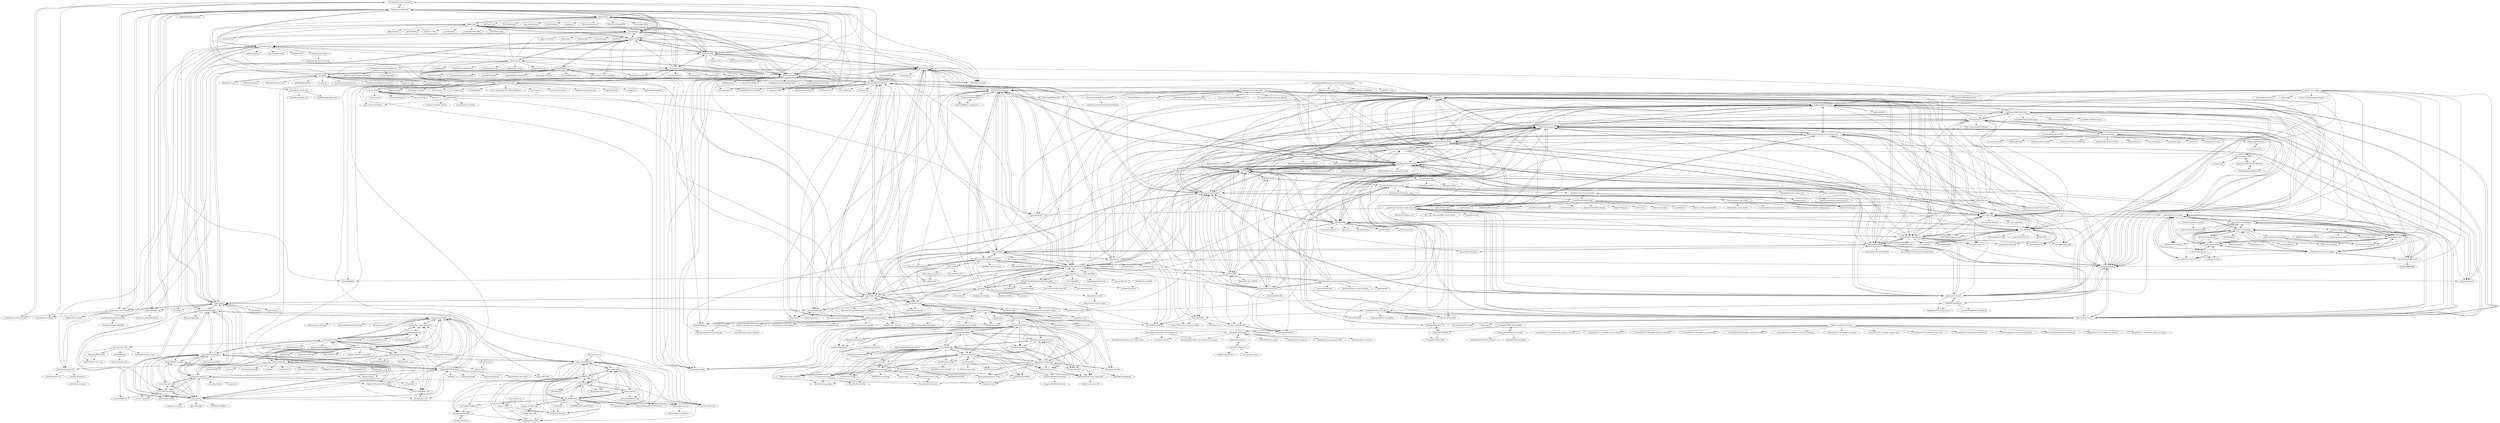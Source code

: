 digraph G {
"brantb/solarized" -> "walesmd/notepad-plus-plus-solarized"
"brantb/solarized" -> "coolwanglu/guake-colors-solarized" ["e"=1]
"meganz/mingw-std-threads" -> "lhmouse/mcfgthread"
"meganz/mingw-std-threads" -> "niXman/mingw-builds"
"meganz/mingw-std-threads" -> "StephanTLavavej/mingw-distro"
"mstorsjo/llvm-mingw" -> "brechtsanders/winlibs_mingw"
"mstorsjo/llvm-mingw" -> "niXman/mingw-builds-binaries"
"mstorsjo/llvm-mingw" -> "niXman/mingw-builds"
"mstorsjo/llvm-mingw" -> "skeeto/w64devkit"
"mstorsjo/llvm-mingw" -> "mingw-w64/mingw-w64"
"mstorsjo/llvm-mingw" -> "lhmouse/mcfgthread"
"mstorsjo/llvm-mingw" -> "mstorsjo/msvc-wine"
"mstorsjo/llvm-mingw" -> "martell/mingw-w64-clang"
"mstorsjo/llvm-mingw" -> "StephanTLavavej/mingw-distro"
"mstorsjo/llvm-mingw" -> "jmeubank/tdm-gcc"
"mstorsjo/llvm-mingw" -> "msys2/MINGW-packages"
"mstorsjo/llvm-mingw" -> "mirror/mingw-w64"
"mstorsjo/llvm-mingw" -> "tpoechtrager/osxcross" ["e"=1]
"mstorsjo/llvm-mingw" -> "tpoechtrager/wclang" ["e"=1]
"mstorsjo/llvm-mingw" -> "mlabbe/nativefiledialog" ["e"=1]
"bliker/cmder" -> "babun/babun"
"bliker/cmder" -> "chocolatey/chocolatey" ["e"=1]
"bliker/cmder" -> "bmatzelle/gow"
"bliker/cmder" -> "mridgers/clink"
"bliker/cmder" -> "quarnster/lime" ["e"=1]
"bliker/cmder" -> "wishstudio/flinux" ["e"=1]
"bliker/cmder" -> "cbucher/console"
"bliker/cmder" -> "Maximus5/ConEmu"
"bliker/cmder" -> "kkga/spacegray" ["e"=1]
"bliker/cmder" -> "qianlifeng/Wox" ["e"=1]
"bliker/cmder" -> "bling/vim-airline" ["e"=1]
"bliker/cmder" -> "p-e-w/finalterm" ["e"=1]
"bliker/cmder" -> "rogerwang/node-webkit" ["e"=1]
"bliker/cmder" -> "msysgit/msysgit"
"bliker/cmder" -> "FredrikNoren/ungit" ["e"=1]
"nullpo-head/WSL-Hello-sudo" -> "dorssel/usbipd-win"
"nullpo-head/WSL-Hello-sudo" -> "nullpo-head/wsl-distrod"
"nullpo-head/WSL-Hello-sudo" -> "gus33000/UUPMediaCreator" ["e"=1]
"nullpo-head/WSL-Hello-sudo" -> "gerardog/gsudo" ["e"=1]
"nullpo-head/WSL-Hello-sudo" -> "arkane-systems/genie"
"nullpo-head/WSL-Hello-sudo" -> "buptczq/WinCryptSSHAgent"
"nullpo-head/WSL-Hello-sudo" -> "wslutilities/wslu"
"nullpo-head/WSL-Hello-sudo" -> "benpye/wsl-ssh-pageant"
"nullpo-head/WSL-Hello-sudo" -> "jstarks/npiperelay"
"nullpo-head/WSL-Hello-sudo" -> "acidanthera/MacHyperVSupport" ["e"=1]
"nullpo-head/WSL-Hello-sudo" -> "microsoft/wslg"
"nullpo-head/WSL-Hello-sudo" -> "rupor-github/wsl-ssh-agent"
"nullpo-head/WSL-Hello-sudo" -> "andy-5/wslgit"
"nullpo-head/WSL-Hello-sudo" -> "tavrez/openssh-sk-winhello"
"nullpo-head/WSL-Hello-sudo" -> "riverar/wsa-app-compatibility" ["e"=1]
"Alexpux/MSYS2-pacman" -> "Alexpux/MSYS2-packages"
"Alexpux/MSYS2-pacman" -> "Alexpux/MINGW-packages"
"bmatzelle/gow" -> "bliker/cmder"
"bmatzelle/gow" -> "babun/babun"
"bmatzelle/gow" -> "mridgers/clink"
"bmatzelle/gow" -> "Maximus5/ConEmu"
"bmatzelle/gow" -> "cbucher/console"
"bmatzelle/gow" -> "jkbr/httpie" ["e"=1]
"bmatzelle/gow" -> "chocolatey/chocolatey" ["e"=1]
"bmatzelle/gow" -> "lukesampson/scoop" ["e"=1]
"bmatzelle/gow" -> "apenwarr/sshuttle" ["e"=1]
"bmatzelle/gow" -> "wishstudio/flinux" ["e"=1]
"bmatzelle/gow" -> "transcode-open/apt-cyg"
"bmatzelle/gow" -> "keithw/mosh" ["e"=1]
"bmatzelle/gow" -> "cantino/huginn" ["e"=1]
"bmatzelle/gow" -> "mojombo/jekyll" ["e"=1]
"bmatzelle/gow" -> "quarnster/lime" ["e"=1]
"chrisant996/clink" -> "mridgers/clink"
"chrisant996/clink" -> "vladimir-kotikov/clink-completions"
"chrisant996/clink" -> "chrisant996/clink-flex-prompt"
"chrisant996/clink" -> "gerardog/gsudo" ["e"=1]
"chrisant996/clink" -> "Maximus5/ConEmu"
"chrisant996/clink" -> "rizonesoft/Notepad3" ["e"=1]
"chrisant996/clink" -> "rmyorston/busybox-w32"
"chrisant996/clink" -> "Open-Shell/Open-Shell-Menu" ["e"=1]
"chrisant996/clink" -> "namazso/SecureUxTheme" ["e"=1]
"chrisant996/clink" -> "peazip/PeaZip" ["e"=1]
"chrisant996/clink" -> "gsass1/NTop"
"chrisant996/clink" -> "ScoopInstaller/Scoop" ["e"=1]
"chrisant996/clink" -> "FarGroup/FarManager" ["e"=1]
"chrisant996/clink" -> "chrisant996/clink-fzf"
"chrisant996/clink" -> "Alexey-T/CudaText" ["e"=1]
"mridgers/clink" -> "chrisant996/clink"
"mridgers/clink" -> "Maximus5/ConEmu"
"mridgers/clink" -> "vladimir-kotikov/clink-completions"
"mridgers/clink" -> "bliker/cmder"
"mridgers/clink" -> "cbucher/console"
"mridgers/clink" -> "bmatzelle/gow"
"mridgers/clink" -> "lzybkr/PSReadLine" ["e"=1]
"mridgers/clink" -> "babun/babun"
"mridgers/clink" -> "mintty/mintty"
"mridgers/clink" -> "cmderdev/cmder" ["e"=1]
"mridgers/clink" -> "chocolatey/chocolatey" ["e"=1]
"mridgers/clink" -> "lukesampson/scoop" ["e"=1]
"mridgers/clink" -> "adoxa/ansicon"
"mridgers/clink" -> "transcode-open/apt-cyg"
"mridgers/clink" -> "rprichard/winpty"
"sirredbeard/Awesome-WSL" -> "wslutilities/wslu"
"sirredbeard/Awesome-WSL" -> "janikvonrotz/awesome-powershell" ["e"=1]
"sirredbeard/Awesome-WSL" -> "ethanhs/WSL-Programs"
"sirredbeard/Awesome-WSL" -> "herrbischoff/awesome-command-line-apps" ["e"=1]
"sirredbeard/Awesome-WSL" -> "yuk7/ArchWSL"
"sirredbeard/Awesome-WSL" -> "microsoft/WSL"
"sirredbeard/Awesome-WSL" -> "WhitewaterFoundry/Pengwin"
"sirredbeard/Awesome-WSL" -> "mintty/wsltty"
"sirredbeard/Awesome-WSL" -> "microsoft/wslg"
"sirredbeard/Awesome-WSL" -> "inputsh/awesome-linux" ["e"=1]
"sirredbeard/Awesome-WSL" -> "arkane-systems/genie"
"sirredbeard/Awesome-WSL" -> "sirredbeard/Awesome-UNIX" ["e"=1]
"sirredbeard/Awesome-WSL" -> "microsoft/WSL2-Linux-Kernel"
"sirredbeard/Awesome-WSL" -> "DDoSolitary/LxRunOffline"
"sirredbeard/Awesome-WSL" -> "yuk7/wsldl"
"vladimir-kotikov/clink-completions" -> "chrisant996/clink"
"vladimir-kotikov/clink-completions" -> "mridgers/clink"
"bostrot/wsl2-distro-manager" -> "redcode-labs/easyWSL"
"bostrot/wsl2-distro-manager" -> "emeric-martineau/wsl-gui-tool"
"bostrot/wsl2-distro-manager" -> "CzBiX/WSLHostPatcher"
"bostrot/wsl2-distro-manager" -> "nullpo-head/wsl-distrod"
"bostrot/wsl2-distro-manager" -> "Opticos/GWSL-Source"
"bostrot/wsl2-distro-manager" -> "yuk7/AlpineWSL"
"bostrot/wsl2-distro-manager" -> "diddlesnaps/WSL2-Linux-Kernel"
"bostrot/wsl2-distro-manager" -> "Simizfo/WSATools" ["e"=1]
"bostrot/wsl2-distro-manager" -> "DesktopECHO/xWSL"
"microsoft/WSL" -> "microsoft/WSL2-Linux-Kernel"
"microsoft/WSL" -> "microsoft/wslg"
"microsoft/WSL" -> "MicrosoftDocs/WSL"
"microsoft/WSL" -> "microsoft/winget-cli" ["e"=1]
"microsoft/WSL" -> "sirredbeard/Awesome-WSL"
"microsoft/WSL" -> "microsoft/terminal" ["e"=1]
"microsoft/WSL" -> "microsoft/winget-pkgs" ["e"=1]
"microsoft/WSL" -> "wslutilities/wslu"
"microsoft/WSL" -> "yuk7/ArchWSL"
"microsoft/WSL" -> "JanDeDobbeleer/oh-my-posh" ["e"=1]
"microsoft/WSL" -> "microsoft/cascadia-code" ["e"=1]
"microsoft/WSL" -> "PowerShell/PowerShell" ["e"=1]
"microsoft/WSL" -> "microsoft/PowerToys" ["e"=1]
"microsoft/WSL" -> "pbatard/rufus" ["e"=1]
"microsoft/WSL" -> "arkane-systems/genie"
"yuk7/ArchWSL" -> "yuk7/wsldl"
"yuk7/ArchWSL" -> "Jguer/yay" ["e"=1]
"yuk7/ArchWSL" -> "arkane-systems/genie"
"yuk7/ArchWSL" -> "sirredbeard/Awesome-WSL"
"yuk7/ArchWSL" -> "nullpo-head/wsl-distrod"
"yuk7/ArchWSL" -> "microsoft/wslg"
"yuk7/ArchWSL" -> "Morganamilo/paru" ["e"=1]
"yuk7/ArchWSL" -> "yuk7/ArchWSL2"
"yuk7/ArchWSL" -> "DDoSolitary/LxRunOffline"
"yuk7/ArchWSL" -> "archlinux/archinstall" ["e"=1]
"yuk7/ArchWSL" -> "microsoft/WSL"
"yuk7/ArchWSL" -> "wslutilities/wslu"
"yuk7/ArchWSL" -> "microsoft/WSL2-Linux-Kernel"
"yuk7/ArchWSL" -> "be5invis/Sarasa-Gothic" ["e"=1]
"yuk7/ArchWSL" -> "LunarVim/LunarVim" ["e"=1]
"canokeys/canokey-core" -> "canokeys/canokey-stm32"
"canokeys/canokey-core" -> "ShellWen/open-keychain-reborn"
"canokeys/canokey-core" -> "canokeys/canokey-pigeon"
"msysgit/msysgit" -> "msysgit/git"
"msysgit/msysgit" -> "git-for-windows/git" ["e"=1]
"msysgit/msysgit" -> "bliker/cmder"
"msysgit/msysgit" -> "chocolatey/chocolatey" ["e"=1]
"msysgit/msysgit" -> "TortoiseGit/TortoiseGit"
"msysgit/msysgit" -> "bmatzelle/gow"
"msysgit/msysgit" -> "mridgers/clink"
"msysgit/msysgit" -> "progit/progit" ["e"=1]
"msysgit/msysgit" -> "XhmikosR/notepad2-mod" ["e"=1]
"msysgit/msysgit" -> "libgit2/libgit2sharp" ["e"=1]
"msysgit/msysgit" -> "jaredpar/VsVim" ["e"=1]
"msysgit/msysgit" -> "Maximus5/ConEmu"
"msysgit/msysgit" -> "cbucher/console"
"msysgit/msysgit" -> "sitaramc/gitolite" ["e"=1]
"msysgit/msysgit" -> "OneGet/oneget" ["e"=1]
"ScoopInstaller/Extras" -> "ScoopInstaller/Main"
"ScoopInstaller/Extras" -> "ScoopInstaller/Versions"
"ScoopInstaller/Extras" -> "matthewjberger/scoop-nerd-fonts"
"ScoopInstaller/Extras" -> "chawyehsu/dorado"
"ScoopInstaller/Extras" -> "ScoopInstaller/Java"
"ScoopInstaller/Extras" -> "ScoopInstaller/Scoop" ["e"=1]
"ScoopInstaller/Extras" -> "Calinou/scoop-games"
"ScoopInstaller/Extras" -> "ScoopInstaller/Nonportable"
"ScoopInstaller/Extras" -> "ScoopInstaller/BucketTemplate"
"ScoopInstaller/Extras" -> "ScoopInstaller/Install"
"ScoopInstaller/Extras" -> "rasa/scoop-directory"
"ScoopInstaller/Extras" -> "Moeologist/scoop-completion"
"ScoopInstaller/Extras" -> "TheRandomLabs/scoop-nonportable"
"ScoopInstaller/Extras" -> "ivaquero/scoopet"
"ScoopInstaller/Extras" -> "shilangyu/scoop-search"
"chawyehsu/dorado" -> "rasa/scoop-directory"
"chawyehsu/dorado" -> "ivaquero/scoopet"
"chawyehsu/dorado" -> "kkzzhizhou/scoop-apps"
"chawyehsu/dorado" -> "L-Trump/scoop-raresoft"
"chawyehsu/dorado" -> "Ash258/Scoop-Ash258"
"chawyehsu/dorado" -> "matthewjberger/scoop-nerd-fonts"
"chawyehsu/dorado" -> "kkzzhizhou/scoop-zapps"
"chawyehsu/dorado" -> "TheRandomLabs/scoop-nonportable"
"chawyehsu/dorado" -> "Calinou/scoop-games"
"chawyehsu/dorado" -> "integzz/scoopet"
"chawyehsu/dorado" -> "ScoopInstaller/Extras"
"chawyehsu/dorado" -> "Ash258/GenericBucket"
"chawyehsu/dorado" -> "ScoopInstaller/Main"
"chawyehsu/dorado" -> "Moeologist/scoop-completion"
"chawyehsu/dorado" -> "echoiron/echo-scoop"
"andy-5/wslgit" -> "hangxingliu/wslgit"
"andy-5/wslgit" -> "watzon/wsl-proxy"
"andy-5/wslgit" -> "sirredbeard/Awesome-WSL"
"andy-5/wslgit" -> "mintty/wsltty"
"andy-5/wslgit" -> "wslutilities/wslu"
"andy-5/wslgit" -> "Microsoft/WSL"
"andy-5/wslgit" -> "DDoSolitary/LxRunOffline"
"andy-5/wslgit" -> "arkane-systems/genie"
"andy-5/wslgit" -> "Opticos/GWSL-Source"
"andy-5/wslgit" -> "ardevd/gitwrap"
"andy-5/wslgit" -> "goreliu/wsl-terminal"
"andy-5/wslgit" -> "nullpo-head/WSL-Hello-sudo"
"andy-5/wslgit" -> "shayne/wsl2-hacks"
"andy-5/wslgit" -> "yuk7/wsldl"
"andy-5/wslgit" -> "RoliSoft/WSL-Distribution-Switcher"
"lukesampson/concfg" -> "lukesampson/pshazz"
"lukesampson/concfg" -> "ntwb/posh-monokai"
"lukesampson/concfg" -> "lukesampson/scoop-extras"
"lukesampson/concfg" -> "lukesampson/scoop" ["e"=1]
"lukesampson/concfg" -> "neilpa/cmd-colors-solarized"
"lukesampson/concfg" -> "lzybkr/PSReadLine" ["e"=1]
"lukesampson/concfg" -> "lukesampson/psutils"
"lukesampson/concfg" -> "Microsoft/console"
"lukesampson/concfg" -> "JannesMeyer/z.ps"
"lukesampson/concfg" -> "Davlind/PSColor" ["e"=1]
"lukesampson/concfg" -> "Jaykul/PowerLine" ["e"=1]
"lukesampson/concfg" -> "JanJoris/oh-my-posh" ["e"=1]
"lukesampson/concfg" -> "PProvost/vim-ps1"
"lukesampson/concfg" -> "marzme/PowerShell_ISE_Themes" ["e"=1]
"lukesampson/concfg" -> "psget/psget" ["e"=1]
"lukesampson/pshazz" -> "lukesampson/concfg"
"lukesampson/pshazz" -> "lukesampson/scoop-extras"
"lukesampson/pshazz" -> "ntwb/posh-monokai"
"lukesampson/pshazz" -> "lukesampson/psutils"
"lukesampson/pshazz" -> "JannesMeyer/z.ps"
"lukesampson/pshazz" -> "JanJoris/oh-my-posh" ["e"=1]
"lukesampson/pshazz" -> "lukesampson/scoop" ["e"=1]
"lukesampson/pshazz" -> "matthewjberger/scoop-nerd-fonts"
"lukesampson/pshazz" -> "ScoopInstaller/Main"
"PProvost/vim-ps1" -> "coc-extensions/coc-powershell"
"lhmouse/nano-win" -> "lhmouse/mcfgthread"
"lhmouse/nano-win" -> "lhmouse/poseidon"
"microsoft/WSL2-Linux-Kernel" -> "microsoft/WSL"
"microsoft/WSL2-Linux-Kernel" -> "microsoft/wslg"
"microsoft/WSL2-Linux-Kernel" -> "MicrosoftDocs/WSL"
"microsoft/WSL2-Linux-Kernel" -> "microsoft/winget-pkgs" ["e"=1]
"microsoft/WSL2-Linux-Kernel" -> "wslutilities/wslu"
"microsoft/WSL2-Linux-Kernel" -> "microsoft/winget-cli" ["e"=1]
"microsoft/WSL2-Linux-Kernel" -> "arkane-systems/genie"
"microsoft/WSL2-Linux-Kernel" -> "sirredbeard/Awesome-WSL"
"microsoft/WSL2-Linux-Kernel" -> "microsoft/STL" ["e"=1]
"microsoft/WSL2-Linux-Kernel" -> "yuk7/ArchWSL"
"microsoft/WSL2-Linux-Kernel" -> "dorssel/usbipd-win"
"microsoft/WSL2-Linux-Kernel" -> "microsoft/mimalloc" ["e"=1]
"microsoft/WSL2-Linux-Kernel" -> "microsoft/terminal" ["e"=1]
"microsoft/WSL2-Linux-Kernel" -> "microsoft/Terminal" ["e"=1]
"microsoft/WSL2-Linux-Kernel" -> "microsoft/cascadia-code" ["e"=1]
"babun/babun" -> "bliker/cmder"
"babun/babun" -> "Maximus5/ConEmu"
"babun/babun" -> "cmderdev/cmder" ["e"=1]
"babun/babun" -> "bmatzelle/gow"
"babun/babun" -> "transcode-open/apt-cyg"
"babun/babun" -> "spf13/spf13-vim" ["e"=1]
"babun/babun" -> "PeterDing/iScript" ["e"=1]
"babun/babun" -> "lukesampson/scoop" ["e"=1]
"babun/babun" -> "sorin-ionescu/prezto" ["e"=1]
"babun/babun" -> "cbucher/console"
"babun/babun" -> "powerline/fonts" ["e"=1]
"babun/babun" -> "dthree/cash" ["e"=1]
"babun/babun" -> "robbyrussell/oh-my-zsh" ["e"=1]
"babun/babun" -> "Valloric/YouCompleteMe" ["e"=1]
"babun/babun" -> "chrissimpkins/Hack" ["e"=1]
"msys2/msys2.github.io" -> "msys2/MINGW-packages"
"msys2/msys2.github.io" -> "msys2/msys2"
"msys2/msys2.github.io" -> "msys2/MSYS2-packages"
"msys2/msys2.github.io" -> "msys2/msys2-installer"
"msys2/msys2.github.io" -> "Alexpux/MSYS2-packages"
"msys2/msys2.github.io" -> "Alexpux/MINGW-packages"
"msys2/msys2.github.io" -> "mingw-w64/mingw-w64.github.io"
"msys2/msys2.github.io" -> "msys2/msys2-runtime"
"msys2/msys2.github.io" -> "mintty/mintty"
"msys2/msys2.github.io" -> "brechtsanders/winlibs_mingw"
"msys2/msys2.github.io" -> "root-project/cling" ["e"=1]
"msys2/msys2.github.io" -> "mstorsjo/llvm-mingw"
"msys2/msys2.github.io" -> "peazip/PeaZip" ["e"=1]
"msys2/msys2.github.io" -> "git-for-windows/git" ["e"=1]
"msys2/msys2.github.io" -> "yasm/yasm" ["e"=1]
"DDoSolitary/LxRunOffline" -> "yuk7/wsldl"
"DDoSolitary/LxRunOffline" -> "RoliSoft/WSL-Distribution-Switcher"
"DDoSolitary/LxRunOffline" -> "yuk7/ArchWSL"
"DDoSolitary/LxRunOffline" -> "wslutilities/wslu"
"DDoSolitary/LxRunOffline" -> "sirredbeard/Awesome-WSL"
"DDoSolitary/LxRunOffline" -> "arkane-systems/genie"
"DDoSolitary/LxRunOffline" -> "microsoft/wslg"
"DDoSolitary/LxRunOffline" -> "shayne/go-wsl2-host"
"DDoSolitary/LxRunOffline" -> "microsoft/WSL"
"DDoSolitary/LxRunOffline" -> "microsoft/WSL2-Linux-Kernel"
"DDoSolitary/LxRunOffline" -> "goreliu/wsl-terminal"
"DDoSolitary/LxRunOffline" -> "pxlrbt/move-wsl"
"DDoSolitary/LxRunOffline" -> "mintty/wsltty"
"DDoSolitary/LxRunOffline" -> "be5invis/Sarasa-Gothic" ["e"=1]
"DDoSolitary/LxRunOffline" -> "nullpo-head/wsl-distrod"
"wslutilities/wslu" -> "sirredbeard/Awesome-WSL"
"wslutilities/wslu" -> "WhitewaterFoundry/Pengwin"
"wslutilities/wslu" -> "yuk7/wsldl"
"wslutilities/wslu" -> "arkane-systems/genie"
"wslutilities/wslu" -> "MicrosoftDocs/WSL"
"wslutilities/wslu" -> "microsoft/wslg"
"wslutilities/wslu" -> "microsoft/WSL2-Linux-Kernel"
"wslutilities/wslu" -> "ethanhs/WSL-Programs"
"wslutilities/wslu" -> "microsoft/WSL"
"wslutilities/wslu" -> "Opticos/GWSL-Source"
"wslutilities/wslu" -> "cascadium/wsl-windows-toolbar-launcher"
"wslutilities/wslu" -> "DDoSolitary/LxRunOffline"
"wslutilities/wslu" -> "nullpo-head/wsl-distrod"
"wslutilities/wslu" -> "shayne/wsl2-hacks"
"wslutilities/wslu" -> "yuk7/ArchWSL"
"mingw-w64/mingw-w64.github.io" -> "mingw-w64/mingw-w64"
"msys2/MSYS2-packages" -> "msys2/MINGW-packages"
"msys2/MSYS2-packages" -> "msys2/msys2"
"msys2/MSYS2-packages" -> "msys2/msys2-runtime"
"msys2/MSYS2-packages" -> "msys2/msys2-installer"
"msys2/MSYS2-packages" -> "msys2/msys2.github.io"
"msys2/MSYS2-packages" -> "msys2/msys2-web"
"msys2/MSYS2-packages" -> "msys2/setup-msys2"
"mintty/mintty" -> "mintty/wsltty"
"mintty/mintty" -> "rprichard/winpty"
"mintty/mintty" -> "rprichard/wslbridge"
"mintty/mintty" -> "Alexpux/MSYS2-packages"
"mintty/mintty" -> "goreliu/wsl-terminal"
"mintty/mintty" -> "juho-p/fatty"
"mintty/mintty" -> "transcode-open/apt-cyg"
"mintty/mintty" -> "cygwin/cygwin"
"mintty/mintty" -> "oumu/mintty-color-schemes"
"mintty/mintty" -> "msys2/msys2"
"mintty/mintty" -> "kou1okada/apt-cyg"
"mintty/mintty" -> "mridgers/clink"
"mintty/mintty" -> "ciembor/4bit" ["e"=1]
"mintty/mintty" -> "Maximus5/ConEmu"
"mintty/mintty" -> "msys2/MSYS2-packages"
"CzBiX/WSLHostPatcher" -> "HobaiRiku/wsl2-auto-portproxy"
"CzBiX/WSLHostPatcher" -> "bostrot/wsl2-distro-manager"
"CzBiX/WSLHostPatcher" -> "shayne/go-wsl2-host"
"CzBiX/WSLHostPatcher" -> "pawelgnatowski/WSL2-Network-Fix"
"CzBiX/WSLHostPatcher" -> "shayne/wsl2-hacks"
"msys2/MINGW-packages" -> "msys2/MSYS2-packages"
"msys2/MINGW-packages" -> "msys2/msys2.github.io"
"msys2/MINGW-packages" -> "msys2/msys2"
"msys2/MINGW-packages" -> "msys2/msys2-runtime"
"msys2/MINGW-packages" -> "msys2/msys2-installer"
"msys2/MINGW-packages" -> "Alexpux/MSYS2-packages"
"msys2/MINGW-packages" -> "msys2/setup-msys2"
"msys2/MINGW-packages" -> "Alexpux/MSYS2-pacman"
"msys2/MINGW-packages" -> "mingw-w64/mingw-w64"
"msys2/MINGW-packages" -> "mstorsjo/llvm-mingw"
"msys2/MINGW-packages" -> "msys2/msys2-web"
"msys2/MINGW-packages" -> "Alexpux/MINGW-packages"
"msys2/MINGW-packages" -> "lhmouse/mcfgthread"
"msys2/MINGW-packages" -> "mintty/mintty"
"msys2/MINGW-packages" -> "oneclick/rubyinstaller2" ["e"=1]
"yuk7/wsldl" -> "sileshn/ManjaroWSL"
"yuk7/wsldl" -> "yuk7/ArchWSL"
"yuk7/wsldl" -> "yuk7/CentWSL"
"yuk7/wsldl" -> "yuk7/AlpineWSL"
"yuk7/wsldl" -> "mishamosher/CentOS-WSL"
"yuk7/wsldl" -> "arkane-systems/genie"
"yuk7/wsldl" -> "wslutilities/wslu"
"yuk7/wsldl" -> "microsoft/WSL-DistroLauncher"
"yuk7/wsldl" -> "nullpo-head/wsl-distrod"
"yuk7/wsldl" -> "DDoSolitary/LxRunOffline"
"yuk7/wsldl" -> "Biswa96/WSLInstall"
"yuk7/wsldl" -> "RoliSoft/WSL-Distribution-Switcher"
"yuk7/wsldl" -> "yosukes-dev/FedoraWSL"
"yuk7/wsldl" -> "sirredbeard/Awesome-WSL"
"yuk7/wsldl" -> "wsldl-pg/CentWSL"
"lhmouse/asteria" -> "FrankHB/YSLib"
"lhmouse/asteria" -> "lhmouse/mcfgthread"
"lhmouse/asteria" -> "lhmouse/poseidon"
"lhmouse/asteria" -> "lhmouse/MCF"
"lhmouse/asteria" -> "FrankHB/pl-docs"
"lhmouse/asteria" -> "akemimadoka/NatsuLang"
"brechtsanders/winlibs_mingw" -> "mstorsjo/llvm-mingw"
"brechtsanders/winlibs_mingw" -> "StephanTLavavej/mingw-distro"
"brechtsanders/winlibs_mingw" -> "niXman/mingw-builds"
"brechtsanders/winlibs_mingw" -> "niXman/mingw-builds-binaries"
"brechtsanders/winlibs_mingw" -> "jmeubank/tdm-gcc"
"brechtsanders/winlibs_mingw" -> "skeeto/w64devkit"
"brechtsanders/winlibs_mingw" -> "clangd/clangd" ["e"=1]
"brechtsanders/winlibs_mingw" -> "royqh1979/RedPanda-CPP" ["e"=1]
"brechtsanders/winlibs_mingw" -> "Embarcadero/Dev-Cpp" ["e"=1]
"brechtsanders/winlibs_mingw" -> "royqh1979/Dev-CPP" ["e"=1]
"brechtsanders/winlibs_mingw" -> "myfreeer/cppreference2mshelp" ["e"=1]
"brechtsanders/winlibs_mingw" -> "msys2/msys2.github.io"
"brechtsanders/winlibs_mingw" -> "msys2/MINGW-packages"
"brechtsanders/winlibs_mingw" -> "meganz/mingw-std-threads"
"brechtsanders/winlibs_mingw" -> "mingw-w64/mingw-w64"
"yuk7/CentWSL" -> "yuk7/wsldl"
"yuk7/CentWSL" -> "mishamosher/CentOS-WSL"
"yuk7/CentWSL" -> "yosukes-dev/FedoraWSL"
"yuk7/CentWSL" -> "RoliSoft/WSL-Distribution-Switcher"
"yuk7/CentWSL" -> "WhitewaterFoundry/Fedora-Remix-for-WSL"
"yuk7/CentWSL" -> "yuk7/AlpineWSL"
"yuk7/CentWSL" -> "arkane-systems/genie"
"yuk7/CentWSL" -> "yosukes-dev/RHWSL"
"yuk7/CentWSL" -> "CentOS/sig-cloud-instance-images"
"yuk7/CentWSL" -> "gdraheim/docker-systemctl-replacement"
"yuk7/CentWSL" -> "microsoft/WSL-DistroLauncher"
"yuk7/CentWSL" -> "DDoSolitary/LxRunOffline"
"yuk7/CentWSL" -> "fbigun/WSL-Distro-Rootfs"
"yuk7/CentWSL" -> "DamionGans/ubuntu-wsl2-systemd-script"
"yuk7/CentWSL" -> "sorah/subsystemctl"
"sorah/subsystemctl" -> "arkane-systems/genie"
"sorah/subsystemctl" -> "nullpo-head/wsl-distrod"
"NoMoreFood/putty-cac" -> "risacher/putty-cac"
"NoMoreFood/putty-cac" -> "buptczq/WinCryptSSHAgent"
"NoMoreFood/putty-cac" -> "benpye/wsl-ssh-pageant"
"NoMoreFood/putty-cac" -> "vuori/weasel-pageant"
"NoMoreFood/putty-cac" -> "vletoux/GidsApplet" ["e"=1]
"NoMoreFood/putty-cac" -> "cuviper/ssh-pageant"
"ScoopInstaller/Main" -> "lukesampson/scoop-extras"
"ScoopInstaller/Main" -> "ScoopInstaller/Extras"
"ScoopInstaller/Main" -> "ScoopInstaller/Versions"
"ScoopInstaller/Main" -> "ScoopInstaller/Java"
"ScoopInstaller/Main" -> "rasa/scoop-directory"
"ScoopInstaller/Main" -> "ScoopInstaller/Scoop" ["e"=1]
"ScoopInstaller/Main" -> "matthewjberger/scoop-nerd-fonts"
"ScoopInstaller/Main" -> "chawyehsu/dorado"
"ScoopInstaller/Main" -> "lukesampson/scoop" ["e"=1]
"ScoopInstaller/Main" -> "Calinou/scoop-games"
"ScoopInstaller/Main" -> "TheRandomLabs/scoop-nonportable"
"ScoopInstaller/Main" -> "ScoopInstaller/Awesome"
"ScoopInstaller/Main" -> "ScoopInstaller/Install"
"ScoopInstaller/Main" -> "Ash258/Scoop-Core"
"ScoopInstaller/Main" -> "TerraHubCorp/terrahub"
"sakai135/wsl-vpnkit" -> "AmmarRahman/wsl-vpn"
"sakai135/wsl-vpnkit" -> "moby/vpnkit" ["e"=1]
"sakai135/wsl-vpnkit" -> "arkane-systems/genie"
"sakai135/wsl-vpnkit" -> "nullpo-head/wsl-distrod"
"sakai135/wsl-vpnkit" -> "shayne/wsl2-hacks"
"sakai135/wsl-vpnkit" -> "jstarks/npiperelay"
"sakai135/wsl-vpnkit" -> "wslutilities/wslu"
"sakai135/wsl-vpnkit" -> "microsoft/WSL"
"sakai135/wsl-vpnkit" -> "Opticos/GWSL-Source"
"sakai135/wsl-vpnkit" -> "rancher-sandbox/rancher-desktop" ["e"=1]
"sakai135/wsl-vpnkit" -> "yuk7/wsldl"
"sakai135/wsl-vpnkit" -> "BlackReloaded/wsl2-ssh-pageant"
"sakai135/wsl-vpnkit" -> "dorssel/usbipd-win"
"sakai135/wsl-vpnkit" -> "nullpo-head/WSL-Hello-sudo"
"sakai135/wsl-vpnkit" -> "shayne/go-wsl2-host"
"CentOS/sig-cloud-instance-images" -> "CentOS/sig-cloud-instance-build"
"CentOS/sig-cloud-instance-images" -> "CentOS/CentOS-Dockerfiles"
"CentOS/sig-cloud-instance-images" -> "wsldl-pg/CentWSL"
"CentOS/sig-cloud-instance-images" -> "DDoSolitary/LxRunOffline"
"CentOS/sig-cloud-instance-images" -> "mishamosher/CentOS-WSL"
"CentOS/sig-cloud-instance-images" -> "yuk7/CentWSL"
"CentOS/sig-cloud-instance-images" -> "tianon/docker-brew-ubuntu-core"
"CentOS/sig-cloud-instance-images" -> "RoliSoft/WSL-Distribution-Switcher"
"CentOS/sig-cloud-instance-images" -> "docker-library/mysql" ["e"=1]
"CentOS/sig-cloud-instance-images" -> "fedora-cloud/docker-brew-fedora"
"CentOS/sig-cloud-instance-images" -> "docker/distribution-library-image"
"gsass1/NTop" -> "kiedtl/winfetch"
"gsass1/NTop" -> "matriex/cmatrix"
"gsass1/NTop" -> "gerardog/gsudo" ["e"=1]
"gsass1/NTop" -> "aristocratos/btop4win"
"gsass1/NTop" -> "chrisant996/clink"
"gsass1/NTop" -> "PowerShell/PSReadLine" ["e"=1]
"gsass1/NTop" -> "jchomarat/wttop"
"gsass1/NTop" -> "dduan/tre" ["e"=1]
"kiedtl/winfetch" -> "ScoopInstaller/Versions"
"kiedtl/winfetch" -> "namazso/SecureUxTheme" ["e"=1]
"kiedtl/winfetch" -> "Droptop-Four/Basic-Version" ["e"=1]
"kiedtl/winfetch" -> "niivu/Windows-11-themes" ["e"=1]
"kiedtl/winfetch" -> "gsass1/NTop"
"shilangyu/scoop-search" -> "Moeologist/scoop-completion"
"Maximus5/ConEmu" -> "cmderdev/cmder" ["e"=1]
"Maximus5/ConEmu" -> "mridgers/clink"
"Maximus5/ConEmu" -> "babun/babun"
"Maximus5/ConEmu" -> "chocolatey/choco" ["e"=1]
"Maximus5/ConEmu" -> "cbucher/console"
"Maximus5/ConEmu" -> "lukesampson/scoop" ["e"=1]
"Maximus5/ConEmu" -> "git-for-windows/git" ["e"=1]
"Maximus5/ConEmu" -> "bliker/cmder"
"Maximus5/ConEmu" -> "Microsoft/BashOnWindows"
"Maximus5/ConEmu" -> "dahlbyk/posh-git" ["e"=1]
"Maximus5/ConEmu" -> "bmatzelle/gow"
"Maximus5/ConEmu" -> "Lexikos/AutoHotkey_L" ["e"=1]
"Maximus5/ConEmu" -> "notepad-plus-plus/notepad-plus-plus" ["e"=1]
"Maximus5/ConEmu" -> "sumatrapdfreader/sumatrapdf" ["e"=1]
"Maximus5/ConEmu" -> "PowerShell/Win32-OpenSSH" ["e"=1]
"dorssel/usbipd-win" -> "cezanne/usbip-win"
"dorssel/usbipd-win" -> "microsoft/wslg"
"dorssel/usbipd-win" -> "microsoft/WSL2-Linux-Kernel"
"dorssel/usbipd-win" -> "vadimgrn/usbip-win2"
"dorssel/usbipd-win" -> "rpasek/usbip-wsl2-instructions"
"dorssel/usbipd-win" -> "wslutilities/wslu"
"dorssel/usbipd-win" -> "nullpo-head/WSL-Hello-sudo"
"dorssel/usbipd-win" -> "microsoft/WSL-DistroLauncher"
"dorssel/usbipd-win" -> "arkane-systems/genie"
"dorssel/usbipd-win" -> "MicrosoftDocs/WSL"
"dorssel/usbipd-win" -> "jstarks/npiperelay"
"dorssel/usbipd-win" -> "WSA-Community/WSAGAScript" ["e"=1]
"dorssel/usbipd-win" -> "nullpo-head/wsl-distrod"
"dorssel/usbipd-win" -> "microsoft/WSL"
"dorssel/usbipd-win" -> "yuk7/wsldl"
"StephanTLavavej/mingw-distro" -> "niXman/mingw-builds"
"StephanTLavavej/mingw-distro" -> "brechtsanders/winlibs_mingw"
"StephanTLavavej/mingw-distro" -> "jmeubank/tdm-gcc"
"StephanTLavavej/mingw-distro" -> "mstorsjo/llvm-mingw"
"arkane-systems/genie" -> "nullpo-head/wsl-distrod"
"arkane-systems/genie" -> "DamionGans/ubuntu-wsl2-systemd-script"
"arkane-systems/genie" -> "shayne/wsl2-hacks"
"arkane-systems/genie" -> "sorah/subsystemctl"
"arkane-systems/genie" -> "yuk7/ArchWSL"
"arkane-systems/genie" -> "yuk7/wsldl"
"arkane-systems/genie" -> "wslutilities/wslu"
"arkane-systems/genie" -> "shayne/go-wsl2-host"
"arkane-systems/genie" -> "sirredbeard/Awesome-WSL"
"arkane-systems/genie" -> "microsoft/wslg"
"arkane-systems/genie" -> "cascadium/wsl-windows-toolbar-launcher"
"arkane-systems/genie" -> "microsoft/WSL2-Linux-Kernel"
"arkane-systems/genie" -> "DDoSolitary/LxRunOffline"
"arkane-systems/genie" -> "WhitewaterFoundry/Fedora-Remix-for-WSL"
"arkane-systems/genie" -> "Opticos/GWSL-Source"
"niXman/mingw-builds" -> "lhmouse/mcfgthread"
"niXman/mingw-builds" -> "Zeranoe/mingw-w64-build" ["e"=1]
"niXman/mingw-builds" -> "mingw-w64/mingw-w64"
"niXman/mingw-builds" -> "Alexpux/Qt-builds"
"niXman/mingw-builds" -> "StephanTLavavej/mingw-distro"
"niXman/mingw-builds" -> "rubenvb/MinGW-w64-build-scripts"
"niXman/mingw-builds" -> "mstorsjo/llvm-mingw"
"niXman/mingw-builds" -> "martell/mingw-w64-clang"
"niXman/mingw-builds" -> "Alexpux/mingw-builds"
"neilpa/cmd-colors-solarized" -> "lukesampson/concfg"
"neilpa/cmd-colors-solarized" -> "mavnn/mintty-colors-solarized"
"neilpa/cmd-colors-solarized" -> "Microsoft/console"
"neilpa/cmd-colors-solarized" -> "ntwb/posh-monokai"
"neilpa/cmd-colors-solarized" -> "lzybkr/PSReadLine" ["e"=1]
"neilpa/cmd-colors-solarized" -> "seebi/dircolors-solarized" ["e"=1]
"neilpa/cmd-colors-solarized" -> "goreliu/wsl-terminal"
"neilpa/cmd-colors-solarized" -> "leddt/visualstudio-colors-solarized" ["e"=1]
"neilpa/cmd-colors-solarized" -> "joonro/ConEmu-Color-Themes" ["e"=1]
"neilpa/cmd-colors-solarized" -> "mintty/wsltty"
"neilpa/cmd-colors-solarized" -> "iamthad/base16-windows-command-prompt"
"neilpa/cmd-colors-solarized" -> "brantb/solarized"
"neilpa/cmd-colors-solarized" -> "altercation/vim-colors-solarized" ["e"=1]
"neilpa/cmd-colors-solarized" -> "marzme/PowerShell_ISE_Themes" ["e"=1]
"neilpa/cmd-colors-solarized" -> "Microsoft/BashOnWindows"
"QMonkey/wsl-tutorial" -> "kpocza/LoWe"
"QMonkey/wsl-tutorial" -> "wslutilities/wslu"
"QMonkey/wsl-tutorial" -> "DesktopECHO/xWSL"
"QMonkey/wsl-tutorial" -> "madbomb122/BlackViperScript" ["e"=1]
"QMonkey/wsl-tutorial" -> "sirredbeard/Awesome-WSL"
"QMonkey/wsl-tutorial" -> "Biswa96/WSLInstall"
"QMonkey/wsl-tutorial" -> "cascadium/wsl-windows-toolbar-launcher"
"QMonkey/wsl-tutorial" -> "lloydstubber/my-wsl-setup"
"QMonkey/wsl-tutorial" -> "shayne/wsl2-hacks"
"rprichard/wslbridge" -> "Maximus5/cygwin-connector"
"rprichard/wslbridge" -> "mintty/wsltty"
"rprichard/wslbridge" -> "mintty/mintty"
"rprichard/wslbridge" -> "xilun/cbwin"
"rprichard/wslbridge" -> "kghost/qterminal"
"rprichard/wslbridge" -> "rprichard/winpty"
"nullpo-head/wsl-distrod" -> "arkane-systems/genie"
"nullpo-head/wsl-distrod" -> "yuk7/ArchWSL"
"nullpo-head/wsl-distrod" -> "yuk7/wsldl"
"nullpo-head/wsl-distrod" -> "sorah/subsystemctl"
"nullpo-head/wsl-distrod" -> "DamionGans/ubuntu-wsl2-systemd-script"
"nullpo-head/wsl-distrod" -> "wslutilities/wslu"
"nullpo-head/wsl-distrod" -> "microsoft/wslg"
"nullpo-head/wsl-distrod" -> "bostrot/wsl2-distro-manager"
"nullpo-head/wsl-distrod" -> "shayne/wsl2-hacks"
"nullpo-head/wsl-distrod" -> "nullpo-head/WSL-Hello-sudo"
"nullpo-head/wsl-distrod" -> "shayne/go-wsl2-host"
"nullpo-head/wsl-distrod" -> "sirredbeard/Awesome-WSL"
"nullpo-head/wsl-distrod" -> "Opticos/GWSL-Source"
"nullpo-head/wsl-distrod" -> "microsoft/WSL-DistroLauncher"
"nullpo-head/wsl-distrod" -> "gfngfn/SATySFi" ["e"=1]
"microsoft/wslg" -> "microsoft/WSL"
"microsoft/wslg" -> "microsoft/winget-cli" ["e"=1]
"microsoft/wslg" -> "microsoft/WSL2-Linux-Kernel"
"microsoft/wslg" -> "microsoft/winget-pkgs" ["e"=1]
"microsoft/wslg" -> "yuk7/ArchWSL"
"microsoft/wslg" -> "wslutilities/wslu"
"microsoft/wslg" -> "sirredbeard/Awesome-WSL"
"microsoft/wslg" -> "arkane-systems/genie"
"microsoft/wslg" -> "Opticos/GWSL-Source"
"microsoft/wslg" -> "JanDeDobbeleer/oh-my-posh" ["e"=1]
"microsoft/wslg" -> "microsoft/terminal" ["e"=1]
"microsoft/wslg" -> "microsoft/CBL-Mariner" ["e"=1]
"microsoft/wslg" -> "dorssel/usbipd-win"
"microsoft/wslg" -> "files-community/Files" ["e"=1]
"microsoft/wslg" -> "DDoSolitary/LxRunOffline"
"Microsoft/WSL" -> "Microsoft/console"
"Microsoft/WSL" -> "MicrosoftDocs/WSL"
"Microsoft/WSL" -> "goreliu/wsl-terminal"
"Microsoft/WSL" -> "sirredbeard/Awesome-WSL"
"Microsoft/WSL" -> "ethanhs/WSL-Programs"
"Microsoft/WSL" -> "Microsoft/WSL-DistroLauncher"
"Microsoft/WSL" -> "mintty/wsltty"
"Microsoft/WSL" -> "RoliSoft/WSL-Distribution-Switcher"
"Microsoft/WSL" -> "andy-5/wslgit"
"Microsoft/WSL" -> "Maximus5/ConEmu"
"Microsoft/WSL" -> "microsoft/WSL2-Linux-Kernel"
"Microsoft/WSL" -> "DDoSolitary/LxRunOffline"
"Microsoft/WSL" -> "wslutilities/wslu"
"Microsoft/WSL" -> "lukesampson/scoop" ["e"=1]
"Microsoft/WSL" -> "Microsoft/vscode-cpptools" ["e"=1]
"Alexpux/MINGW-packages" -> "Alexpux/MSYS2-packages"
"Alexpux/MINGW-packages" -> "Alexpux/MSYS2-pacman"
"Alexpux/MINGW-packages" -> "msys2/msys2"
"Alexpux/MINGW-packages" -> "niXman/mingw-builds"
"Alexpux/MINGW-packages" -> "Alexpux/Cygwin"
"Alexpux/MINGW-packages" -> "msys2/msys2.github.io"
"Alexpux/MINGW-packages" -> "mxe/mxe" ["e"=1]
"Alexpux/MINGW-packages" -> "mintty/mintty"
"Alexpux/MINGW-packages" -> "jrfonseca/drmingw" ["e"=1]
"Alexpux/MINGW-packages" -> "msys2/MINGW-packages"
"Alexpux/MINGW-packages" -> "StephanTLavavej/mingw-distro"
"Alexpux/MINGW-packages" -> "Alexpux/Qt-builds"
"Alexpux/MINGW-packages" -> "mirror/mingw-w64"
"Alexpux/MINGW-packages" -> "cppformat/cppformat" ["e"=1]
"Alexpux/MINGW-packages" -> "lachs0r/mingw-w64-cmake" ["e"=1]
"cezanne/usbip-win" -> "dorssel/usbipd-win"
"cezanne/usbip-win" -> "barbalion/usbip-win-client"
"cezanne/usbip-win" -> "rpasek/usbip-wsl2-instructions"
"cezanne/usbip-win" -> "vadimgrn/usbip-win2"
"cezanne/usbip-win" -> "windowsair/wireless-esp8266-dap" ["e"=1]
"cezanne/usbip-win" -> "george-hopkins/usbip-windows"
"cezanne/usbip-win" -> "Oxalin/usbip_windows"
"cezanne/usbip-win" -> "lcgamboa/USBIP-Virtual-USB-Device"
"cezanne/usbip-win" -> "vllogic/vllink_lite" ["e"=1]
"cezanne/usbip-win" -> "desowin/usbpcap" ["e"=1]
"cezanne/usbip-win" -> "dchapyshev/aspia" ["e"=1]
"cezanne/usbip-win" -> "vsfteam/vsf" ["e"=1]
"cezanne/usbip-win" -> "smulikHakipod/USB-Emulation"
"cezanne/usbip-win" -> "cezanne/usbip-vstub"
"cezanne/usbip-win" -> "billziss-gh/winfsp" ["e"=1]
"lextm/windowsterminal-shell" -> "kerol2r20/Windows-terminal-context-menu"
"lextm/windowsterminal-shell" -> "LittleNewton/Open_Windows_Terminal_Here"
"lextm/windowsterminal-shell" -> "PowerShell/PSReadLine" ["e"=1]
"lextm/windowsterminal-shell" -> "gerardog/gsudo" ["e"=1]
"lextm/windowsterminal-shell" -> "Opticos/GWSL-Source"
"lextm/windowsterminal-shell" -> "DDoSolitary/LxRunOffline"
"lextm/windowsterminal-shell" -> "wslutilities/wslu"
"lextm/windowsterminal-shell" -> "shanselman/WindowsTerminalHere"
"lextm/windowsterminal-shell" -> "JanDeDobbeleer/oh-my-posh" ["e"=1]
"lextm/windowsterminal-shell" -> "ikas-mc/ContextMenuForWindows11" ["e"=1]
"lextm/windowsterminal-shell" -> "KUTlime/PowerShell-Open-Here-Module"
"lextm/windowsterminal-shell" -> "MicrosoftDocs/terminal" ["e"=1]
"lextm/windowsterminal-shell" -> "microsoft/wslg"
"lextm/windowsterminal-shell" -> "microsoft/winget-pkgs" ["e"=1]
"lextm/windowsterminal-shell" -> "microsoft/winget-cli" ["e"=1]
"DesktopECHO/Pi-hole-for-Android" -> "DesktopECHO/T95-H616-Malware"
"DesktopECHO/Pi-hole-for-Android" -> "DesktopECHO/nextcloudpi"
"DesktopECHO/Pi-hole-for-Android" -> "DesktopECHO/Pi-Hole-for-WSL1"
"skeeto/enchive" -> "skeeto/scratch"
"cbucher/console" -> "Maximus5/ConEmu"
"cbucher/console" -> "mridgers/clink"
"cbucher/console" -> "bliker/cmder"
"cbucher/console" -> "bmatzelle/gow"
"cbucher/console" -> "babun/babun"
"cbucher/console" -> "lzybkr/PSReadLine" ["e"=1]
"cbucher/console" -> "adoxa/ansicon"
"cbucher/console" -> "bozho/console"
"cbucher/console" -> "transcode-open/apt-cyg"
"cbucher/console" -> "chocolatey/chocolatey" ["e"=1]
"cbucher/console" -> "joonro/ConsoleZ-Color-Themes"
"cbucher/console" -> "cmderdev/cmder" ["e"=1]
"cbucher/console" -> "lukesampson/scoop" ["e"=1]
"cbucher/console" -> "msysgit/msysgit"
"cbucher/console" -> "mintty/wsltty"
"BlackReloaded/wsl2-ssh-pageant" -> "benpye/wsl-ssh-pageant"
"BlackReloaded/wsl2-ssh-pageant" -> "buptczq/WinCryptSSHAgent"
"BlackReloaded/wsl2-ssh-pageant" -> "rupor-github/wsl-ssh-agent"
"BlackReloaded/wsl2-ssh-pageant" -> "rupor-github/win-gpg-agent"
"BlackReloaded/wsl2-ssh-pageant" -> "vuori/weasel-pageant"
"BlackReloaded/wsl2-ssh-pageant" -> "jstarks/npiperelay"
"BlackReloaded/wsl2-ssh-pageant" -> "rupor-github/ssh-agent-wsl"
"rupor-github/win-gpg-agent" -> "BusyJay/gpg-bridge"
"rupor-github/win-gpg-agent" -> "benpye/wsl-ssh-pageant"
"rupor-github/win-gpg-agent" -> "buptczq/WinCryptSSHAgent"
"rupor-github/win-gpg-agent" -> "BlackReloaded/wsl2-ssh-pageant"
"rupor-github/win-gpg-agent" -> "rupor-github/wsl-ssh-agent"
"TortoiseGit/TortoiseGit" -> "TortoiseGit/tortoisesvn"
"TortoiseGit/TortoiseGit" -> "msysgit/git"
"TortoiseGit/TortoiseGit" -> "msysgit/msysgit"
"TortoiseGit/TortoiseGit" -> "gitextensions/gitextensions" ["e"=1]
"TortoiseGit/TortoiseGit" -> "git-for-windows/git" ["e"=1]
"TortoiseGit/TortoiseGit" -> "cnpack/cnwizards" ["e"=1]
"TortoiseGit/TortoiseGit" -> "winscp/winscp" ["e"=1]
"TortoiseGit/TortoiseGit" -> "apache/logging-log4net" ["e"=1]
"TortoiseGit/TortoiseGit" -> "KindDragon/vld" ["e"=1]
"TortoiseGit/TortoiseGit" -> "WinMerge/winmerge" ["e"=1]
"TortoiseGit/TortoiseGit" -> "wixtoolset/wix3" ["e"=1]
"TortoiseGit/TortoiseGit" -> "git-cola/git-cola" ["e"=1]
"TortoiseGit/TortoiseGit" -> "jrsoftware/issrc" ["e"=1]
"TortoiseGit/TortoiseGit" -> "git-for-windows/git-for-windows.github.io" ["e"=1]
"TortoiseGit/TortoiseGit" -> "mpc-hc/mpc-hc" ["e"=1]
"mintty/wsltty" -> "goreliu/wsl-terminal"
"mintty/wsltty" -> "mintty/mintty"
"mintty/wsltty" -> "rprichard/wslbridge"
"mintty/wsltty" -> "sirredbeard/Awesome-WSL"
"mintty/wsltty" -> "Microsoft/console"
"mintty/wsltty" -> "RoliSoft/WSL-Distribution-Switcher"
"mintty/wsltty" -> "Microsoft/BashOnWindows"
"mintty/wsltty" -> "wslutilities/wslu"
"mintty/wsltty" -> "Microsoft/WSL"
"mintty/wsltty" -> "rprichard/winpty"
"mintty/wsltty" -> "Maximus5/ConEmu"
"mintty/wsltty" -> "tmux-plugins/tpm" ["e"=1]
"mintty/wsltty" -> "andy-5/wslgit"
"mintty/wsltty" -> "DDoSolitary/LxRunOffline"
"mintty/wsltty" -> "fuhsjr00/bug.n" ["e"=1]
"cascadium/wsl-windows-toolbar-launcher" -> "wslutilities/wslu"
"cascadium/wsl-windows-toolbar-launcher" -> "arkane-systems/genie"
"cascadium/wsl-windows-toolbar-launcher" -> "Opticos/GWSL-Source"
"cascadium/wsl-windows-toolbar-launcher" -> "shayne/wsl2-hacks"
"cascadium/wsl-windows-toolbar-launcher" -> "sirredbeard/Awesome-WSL"
"cascadium/wsl-windows-toolbar-launcher" -> "DesktopECHO/xWSL"
"cascadium/wsl-windows-toolbar-launcher" -> "rocky-linux/rockylinux.org" ["e"=1]
"cascadium/wsl-windows-toolbar-launcher" -> "microsoft/wslg"
"cascadium/wsl-windows-toolbar-launcher" -> "DamionGans/ubuntu-wsl2-systemd-script"
"cascadium/wsl-windows-toolbar-launcher" -> "shayne/go-wsl2-host"
"cascadium/wsl-windows-toolbar-launcher" -> "Jays-code-collection/HMMs_Stock_Market" ["e"=1]
"cascadium/wsl-windows-toolbar-launcher" -> "fastogt/fastocloud" ["e"=1]
"cascadium/wsl-windows-toolbar-launcher" -> "MicrosoftDocs/WSL"
"cascadium/wsl-windows-toolbar-launcher" -> "rupor-github/wsl-ssh-agent"
"cascadium/wsl-windows-toolbar-launcher" -> "gerardog/gsudo" ["e"=1]
"Microsoft/BashOnWindows" -> "RoliSoft/WSL-Distribution-Switcher"
"Microsoft/BashOnWindows" -> "goreliu/wsl-terminal"
"Microsoft/BashOnWindows" -> "Maximus5/ConEmu"
"Microsoft/BashOnWindows" -> "mintty/wsltty"
"Microsoft/BashOnWindows" -> "ethanhs/WSL-Programs"
"Microsoft/BashOnWindows" -> "PowerShell/Win32-OpenSSH" ["e"=1]
"Microsoft/BashOnWindows" -> "babun/babun"
"Microsoft/BashOnWindows" -> "Microsoft/ChakraCore" ["e"=1]
"Microsoft/BashOnWindows" -> "Microsoft/console"
"Microsoft/BashOnWindows" -> "Microsoft/GVFS" ["e"=1]
"Microsoft/BashOnWindows" -> "cmderdev/cmder" ["e"=1]
"Microsoft/BashOnWindows" -> "xilun/cbwin"
"Microsoft/BashOnWindows" -> "Microsoft/dotnet" ["e"=1]
"Microsoft/BashOnWindows" -> "chocolatey/choco" ["e"=1]
"Microsoft/BashOnWindows" -> "dotnet/coreclr" ["e"=1]
"Calinou/scoop-games" -> "TheRandomLabs/scoop-nonportable"
"Calinou/scoop-games" -> "ScoopInstaller/BucketTemplate"
"Calinou/scoop-games" -> "matthewjberger/scoop-nerd-fonts"
"ScoopInstaller/Awesome" -> "tapannallan/awesome-scoop"
"ScoopInstaller/Install" -> "ScoopInstaller/Awesome"
"ScoopInstaller/Install" -> "ScoopInstaller/Extras"
"ScoopInstaller/Install" -> "ScoopInstaller/Scoop" ["e"=1]
"rasa/scoop-directory" -> "chawyehsu/dorado"
"rasa/scoop-directory" -> "kkzzhizhou/scoop-apps"
"rasa/scoop-directory" -> "h404bi/dorado"
"rasa/scoop-directory" -> "lukesampson/scoop-extras"
"rasa/scoop-directory" -> "ScoopInstaller/Main"
"rasa/scoop-directory" -> "Ash258/Scoop-Ash258"
"rasa/scoop-directory" -> "Ash258/scoop-Ash258"
"rasa/scoop-directory" -> "L-Trump/scoop-raresoft"
"rasa/scoop-directory" -> "tapanchandra/awesome-scoop"
"rasa/scoop-directory" -> "tapannallan/awesome-scoop"
"rasa/scoop-directory" -> "Ash258/GenericBucket"
"rasa/scoop-directory" -> "matthewjberger/scoop-nerd-fonts"
"rasa/scoop-directory" -> "ivaquero/scoopet"
"rasa/scoop-directory" -> "Calinou/scoop-games"
"rasa/scoop-directory" -> "integzz/scoopet"
"tapannallan/awesome-scoop" -> "ScoopInstaller/Awesome"
"mishamosher/CentOS-WSL" -> "wsldl-pg/CentWSL"
"mishamosher/CentOS-WSL" -> "yosukes-dev/FedoraWSL"
"mishamosher/CentOS-WSL" -> "yuk7/wsldl"
"mishamosher/CentOS-WSL" -> "yuk7/CentWSL"
"mishamosher/CentOS-WSL" -> "yosukes-dev/RHWSL"
"mishamosher/CentOS-WSL" -> "mishamosher/RL-WSL"
"mishamosher/CentOS-WSL" -> "gdraheim/docker-systemctl-replacement"
"mishamosher/CentOS-WSL" -> "CentOS/sig-cloud-instance-images"
"mishamosher/CentOS-WSL" -> "arkane-systems/genie"
"mishamosher/CentOS-WSL" -> "WhitewaterFoundry/Fedora-Remix-for-WSL"
"mishamosher/CentOS-WSL" -> "nullpo-head/wsl-distrod"
"mishamosher/CentOS-WSL" -> "DDoSolitary/LxRunOffline"
"mishamosher/CentOS-WSL" -> "RoliSoft/WSL-Distribution-Switcher"
"mishamosher/CentOS-WSL" -> "DamionGans/ubuntu-wsl2-systemd-script"
"mishamosher/CentOS-WSL" -> "shayne/go-wsl2-host"
"goreliu/wsl-terminal" -> "mintty/wsltty"
"goreliu/wsl-terminal" -> "Microsoft/BashOnWindows"
"goreliu/wsl-terminal" -> "RoliSoft/WSL-Distribution-Switcher"
"goreliu/wsl-terminal" -> "mintty/mintty"
"goreliu/wsl-terminal" -> "Microsoft/WSL"
"goreliu/wsl-terminal" -> "rprichard/wslbridge"
"goreliu/wsl-terminal" -> "sirredbeard/Awesome-WSL"
"goreliu/wsl-terminal" -> "alwsl/alwsl"
"goreliu/wsl-terminal" -> "Microsoft/console"
"goreliu/wsl-terminal" -> "Maximus5/ConEmu"
"goreliu/wsl-terminal" -> "felixse/FluentTerminal" ["e"=1]
"goreliu/wsl-terminal" -> "DDoSolitary/LxRunOffline"
"goreliu/wsl-terminal" -> "xilun/cbwin"
"goreliu/wsl-terminal" -> "seebi/dircolors-solarized" ["e"=1]
"goreliu/wsl-terminal" -> "be5invis/Sarasa-Gothic" ["e"=1]
"yuk7/ArchWSL2" -> "yuk7/ArchWSL"
"wsldl-pg/CentWSL" -> "mishamosher/CentOS-WSL"
"wsldl-pg/CentWSL" -> "yuk7/wsldl"
"wsldl-pg/CentWSL" -> "CentOS/sig-cloud-instance-images"
"wsldl-pg/CentWSL" -> "yosukes-dev/RHWSL"
"DamionGans/ubuntu-wsl2-systemd-script" -> "arkane-systems/genie"
"DamionGans/ubuntu-wsl2-systemd-script" -> "shayne/wsl2-hacks"
"DamionGans/ubuntu-wsl2-systemd-script" -> "nullpo-head/wsl-distrod"
"DamionGans/ubuntu-wsl2-systemd-script" -> "wslutilities/wslu"
"DamionGans/ubuntu-wsl2-systemd-script" -> "shayne/go-wsl2-host"
"DamionGans/ubuntu-wsl2-systemd-script" -> "microsoft/wslg"
"DamionGans/ubuntu-wsl2-systemd-script" -> "microsoft/WSL2-Linux-Kernel"
"DamionGans/ubuntu-wsl2-systemd-script" -> "cascadium/wsl-windows-toolbar-launcher"
"DamionGans/ubuntu-wsl2-systemd-script" -> "microsoft/WSL"
"DamionGans/ubuntu-wsl2-systemd-script" -> "DDoSolitary/LxRunOffline"
"DamionGans/ubuntu-wsl2-systemd-script" -> "yuk7/wsldl"
"DamionGans/ubuntu-wsl2-systemd-script" -> "sorah/subsystemctl"
"DamionGans/ubuntu-wsl2-systemd-script" -> "microsoft/WSL-DistroLauncher"
"DamionGans/ubuntu-wsl2-systemd-script" -> "diddledani/one-script-wsl2-systemd"
"DamionGans/ubuntu-wsl2-systemd-script" -> "sirredbeard/Awesome-WSL"
"niXman/mingw-builds-binaries" -> "mstorsjo/llvm-mingw"
"niXman/mingw-builds-binaries" -> "skeeto/w64devkit"
"niXman/mingw-builds-binaries" -> "brechtsanders/winlibs_mingw"
"niXman/mingw-builds-binaries" -> "niXman/mingw-builds"
"niXman/mingw-builds-binaries" -> "mingw-w64/mingw-w64.github.io"
"niXman/mingw-builds-binaries" -> "libsdl-org/SDL_image" ["e"=1]
"niXman/mingw-builds-binaries" -> "jmeubank/tdm-gcc"
"niXman/mingw-builds-binaries" -> "mingw-w64/mingw-w64"
"niXman/mingw-builds-binaries" -> "royqh1979/RedPanda-CPP" ["e"=1]
"skeeto/w64devkit" -> "niXman/mingw-builds-binaries"
"skeeto/w64devkit" -> "mstorsjo/llvm-mingw"
"skeeto/w64devkit" -> "rxi/microui" ["e"=1]
"skeeto/w64devkit" -> "brechtsanders/winlibs_mingw"
"skeeto/w64devkit" -> "skeeto/scratch"
"skeeto/w64devkit" -> "rmyorston/busybox-w32"
"skeeto/w64devkit" -> "skeeto/branchless-utf8" ["e"=1]
"skeeto/w64devkit" -> "septag/sx" ["e"=1]
"skeeto/w64devkit" -> "tsoding/olive.c" ["e"=1]
"skeeto/w64devkit" -> "zakirullin/tiny-compiler" ["e"=1]
"skeeto/w64devkit" -> "RandyGaul/cute_headers" ["e"=1]
"skeeto/w64devkit" -> "mingw-w64/mingw-w64.github.io"
"skeeto/w64devkit" -> "skeeto/growable-buf"
"skeeto/w64devkit" -> "floooh/sokol" ["e"=1]
"skeeto/w64devkit" -> "sheredom/utf8.h" ["e"=1]
"RoliSoft/WSL-Distribution-Switcher" -> "alwsl/alwsl"
"RoliSoft/WSL-Distribution-Switcher" -> "yuk7/wsldl"
"RoliSoft/WSL-Distribution-Switcher" -> "Microsoft/BashOnWindows"
"RoliSoft/WSL-Distribution-Switcher" -> "Microsoft/WSL-DistroLauncher"
"RoliSoft/WSL-Distribution-Switcher" -> "ethanhs/WSL-Programs"
"RoliSoft/WSL-Distribution-Switcher" -> "DDoSolitary/LxRunOffline"
"RoliSoft/WSL-Distribution-Switcher" -> "goreliu/wsl-terminal"
"RoliSoft/WSL-Distribution-Switcher" -> "mintty/wsltty"
"RoliSoft/WSL-Distribution-Switcher" -> "turbo/alwsl"
"RoliSoft/WSL-Distribution-Switcher" -> "ionescu007/lxss" ["e"=1]
"RoliSoft/WSL-Distribution-Switcher" -> "yuk7/CentWSL"
"RoliSoft/WSL-Distribution-Switcher" -> "sirredbeard/Awesome-WSL"
"RoliSoft/WSL-Distribution-Switcher" -> "Microsoft/WSL"
"RoliSoft/WSL-Distribution-Switcher" -> "rprichard/wslbridge"
"RoliSoft/WSL-Distribution-Switcher" -> "Microsoft/console"
"transcode-open/apt-cyg" -> "kou1okada/apt-cyg"
"transcode-open/apt-cyg" -> "babun/babun"
"transcode-open/apt-cyg" -> "mintty/mintty"
"transcode-open/apt-cyg" -> "mavnn/mintty-colors-solarized"
"transcode-open/apt-cyg" -> "Maximus5/ConEmu"
"transcode-open/apt-cyg" -> "haithembelhaj/oh-my-cygwin"
"transcode-open/apt-cyg" -> "bmatzelle/gow"
"transcode-open/apt-cyg" -> "mridgers/clink"
"transcode-open/apt-cyg" -> "cbucher/console"
"transcode-open/apt-cyg" -> "oumu/mintty-color-schemes"
"transcode-open/apt-cyg" -> "chocolatey/choco" ["e"=1]
"transcode-open/apt-cyg" -> "rprichard/winpty"
"transcode-open/apt-cyg" -> "chocolatey/chocolatey" ["e"=1]
"transcode-open/apt-cyg" -> "mintty/wsltty"
"transcode-open/apt-cyg" -> "msys2/msys2"
"rprichard/winpty" -> "mintty/mintty"
"rprichard/winpty" -> "rprichard/wslbridge"
"rprichard/winpty" -> "mintty/wsltty"
"rprichard/winpty" -> "JetBrains/jediterm" ["e"=1]
"rprichard/winpty" -> "iamacarpet/go-winpty"
"rprichard/winpty" -> "Alexpux/MSYS2-packages"
"rprichard/winpty" -> "JetBrains/pty4j" ["e"=1]
"rprichard/winpty" -> "mridgers/clink"
"rprichard/winpty" -> "tiangolo/babun-docker"
"rprichard/winpty" -> "kou1okada/apt-cyg"
"rprichard/winpty" -> "transcode-open/apt-cyg"
"rprichard/winpty" -> "rmyorston/busybox-w32"
"rprichard/winpty" -> "juho-p/fatty"
"rprichard/winpty" -> "cbucher/console"
"rprichard/winpty" -> "oumu/mintty-color-schemes"
"benpye/wsl-ssh-pageant" -> "BlackReloaded/wsl2-ssh-pageant"
"benpye/wsl-ssh-pageant" -> "vuori/weasel-pageant"
"benpye/wsl-ssh-pageant" -> "buptczq/WinCryptSSHAgent"
"benpye/wsl-ssh-pageant" -> "rupor-github/wsl-ssh-agent"
"benpye/wsl-ssh-pageant" -> "rupor-github/win-gpg-agent"
"benpye/wsl-ssh-pageant" -> "jstarks/npiperelay"
"benpye/wsl-ssh-pageant" -> "cuviper/ssh-pageant"
"benpye/wsl-ssh-pageant" -> "NoMoreFood/putty-cac"
"benpye/wsl-ssh-pageant" -> "dlech/KeeAgent" ["e"=1]
"benpye/wsl-ssh-pageant" -> "ndbeals/winssh-pageant"
"benpye/wsl-ssh-pageant" -> "Lexicality/wsl-relay"
"benpye/wsl-ssh-pageant" -> "NZSmartie/npiperelay"
"benpye/wsl-ssh-pageant" -> "rupor-github/ssh-agent-wsl"
"benpye/wsl-ssh-pageant" -> "mgbowen/windows-fido-bridge"
"MicrosoftDocs/WSL" -> "microsoft/WSL"
"MicrosoftDocs/WSL" -> "microsoft/WSL2-Linux-Kernel"
"MicrosoftDocs/WSL" -> "wslutilities/wslu"
"MicrosoftDocs/WSL" -> "MicrosoftDocs/PowerShell-Docs" ["e"=1]
"MicrosoftDocs/WSL" -> "Microsoft/WSL"
"MicrosoftDocs/WSL" -> "MicrosoftDocs/Virtualization-Documentation" ["e"=1]
"MicrosoftDocs/WSL" -> "MicrosoftDocs/terminal" ["e"=1]
"MicrosoftDocs/WSL" -> "shayne/wsl2-hacks"
"MicrosoftDocs/WSL" -> "microsoft/wslg"
"MicrosoftDocs/WSL" -> "WhitewaterFoundry/Fedora-Remix-for-WSL"
"MicrosoftDocs/WSL" -> "sirredbeard/Awesome-WSL"
"MicrosoftDocs/WSL" -> "microsoft/WSL-DistroLauncher"
"MicrosoftDocs/WSL" -> "Opticos/GWSL-Source"
"MicrosoftDocs/WSL" -> "yuk7/wsldl"
"MicrosoftDocs/WSL" -> "arkane-systems/genie"
"msys2/msys2-installer" -> "msys2/MSYS2-packages"
"msys2/msys2-installer" -> "msys2/msys2"
"msys2/msys2-installer" -> "msys2/msys2.github.io"
"msys2/msys2-installer" -> "Alexpux/MSYS2-pacman"
"msys2/msys2-installer" -> "msys2/MINGW-packages"
"shayne/go-wsl2-host" -> "shayne/wsl2-hacks"
"shayne/go-wsl2-host" -> "arkane-systems/genie"
"shayne/go-wsl2-host" -> "DamionGans/ubuntu-wsl2-systemd-script"
"shayne/go-wsl2-host" -> "wslutilities/wslu"
"shayne/go-wsl2-host" -> "DDoSolitary/LxRunOffline"
"shayne/go-wsl2-host" -> "CzBiX/WSLHostPatcher"
"shayne/go-wsl2-host" -> "nullpo-head/wsl-distrod"
"shayne/go-wsl2-host" -> "microsoft/WSL2-Linux-Kernel"
"shayne/go-wsl2-host" -> "microsoft/WSL"
"shayne/go-wsl2-host" -> "yuk7/wsldl"
"shayne/go-wsl2-host" -> "cascadium/wsl-windows-toolbar-launcher"
"shayne/go-wsl2-host" -> "microsoft/WSL-DistroLauncher"
"shayne/go-wsl2-host" -> "HobaiRiku/wsl2-auto-portproxy"
"shayne/go-wsl2-host" -> "mintty/wsltty"
"shayne/go-wsl2-host" -> "MicrosoftDocs/WSL"
"rpasek/usbip-wsl2-instructions" -> "jovton/USB-Storage-on-WSL2"
"rpasek/usbip-wsl2-instructions" -> "cezanne/usbip-win"
"rpasek/usbip-wsl2-instructions" -> "dorssel/usbipd-win"
"mirror/mingw-w64" -> "mingw-w64/mingw-w64"
"hjl-tools/x86-psABI" -> "itanium-cxx-abi/cxx-abi"
"NathanCastle/BootShellCredentialProvider" -> "turbo/alwsl"
"NathanCastle/BootShellCredentialProvider" -> "Konfekt/wsl-gui-bins"
"NathanCastle/BootShellCredentialProvider" -> "RoliSoft/WSL-Distribution-Switcher"
"NathanCastle/BootShellCredentialProvider" -> "alwsl/alwsl"
"NathanCastle/BootShellCredentialProvider" -> "ethanhs/WSL-Programs"
"NathanCastle/BootShellCredentialProvider" -> "kpocza/LoWe"
"NathanCastle/BootShellCredentialProvider" -> "Xyene/wsl-dotfiles"
"NathanCastle/BootShellCredentialProvider" -> "SteveSyfuhs/CredProvider.NET" ["e"=1]
"NathanCastle/BootShellCredentialProvider" -> "lowleveldesign/wtrace" ["e"=1]
"ilpianista/arch-audit" -> "anthraxx/arch-security-tracker"
"shayne/wsl2-hacks" -> "shayne/go-wsl2-host"
"shayne/wsl2-hacks" -> "arkane-systems/genie"
"shayne/wsl2-hacks" -> "DamionGans/ubuntu-wsl2-systemd-script"
"shayne/wsl2-hacks" -> "wslutilities/wslu"
"shayne/wsl2-hacks" -> "cascadium/wsl-windows-toolbar-launcher"
"shayne/wsl2-hacks" -> "sirredbeard/Awesome-WSL"
"shayne/wsl2-hacks" -> "MicrosoftDocs/WSL"
"shayne/wsl2-hacks" -> "Opticos/GWSL-Source"
"shayne/wsl2-hacks" -> "yuk7/wsldl"
"shayne/wsl2-hacks" -> "nullpo-head/wsl-distrod"
"shayne/wsl2-hacks" -> "microsoft/WSL"
"shayne/wsl2-hacks" -> "microsoft/WSL2-Linux-Kernel"
"shayne/wsl2-hacks" -> "ethanhs/WSL-Programs"
"shayne/wsl2-hacks" -> "pxlrbt/move-wsl"
"shayne/wsl2-hacks" -> "CzBiX/WSLHostPatcher"
"jmeubank/tdm-gcc" -> "jmeubank/tdm-gcc-src"
"jmeubank/tdm-gcc" -> "StephanTLavavej/mingw-distro"
"jmeubank/tdm-gcc" -> "brechtsanders/winlibs_mingw"
"jmeubank/tdm-gcc" -> "niXman/mingw-builds"
"jmeubank/tdm-gcc" -> "jmeubank/tdm-distrib"
"jmeubank/tdm-gcc" -> "PaulSquires/WinFBE" ["e"=1]
"jmeubank/tdm-gcc" -> "mstorsjo/llvm-mingw"
"msys2/msys2" -> "msys2/MSYS2-packages"
"msys2/msys2" -> "msys2/MINGW-packages"
"msys2/msys2" -> "msys2/msys2.github.io"
"msys2/msys2" -> "msys2/msys2-installer"
"msys2/msys2" -> "Alexpux/MSYS2-packages"
"msys2/msys2" -> "Alexpux/MINGW-packages"
"msys2/msys2" -> "mintty/mintty"
"msys2/msys2" -> "wxWidgets/wxWidgets" ["e"=1]
"msys2/msys2" -> "Alexpux/MSYS2-pacman"
"msys2/msys2" -> "orlp/dev-on-windows"
"msys2/msys2" -> "Microsoft/vcpkg" ["e"=1]
"msys2/msys2" -> "git-for-windows/git" ["e"=1]
"msys2/msys2" -> "mintty/wsltty"
"msys2/msys2" -> "transcode-open/apt-cyg"
"msys2/msys2" -> "Maximus5/ConEmu"
"adoxa/ansicon" -> "cbucher/console"
"adoxa/ansicon" -> "mridgers/clink"
"adoxa/ansicon" -> "rprichard/winpty"
"adoxa/ansicon" -> "oneclick/rubyinstaller" ["e"=1]
"adoxa/ansicon" -> "rmyorston/busybox-w32"
"adoxa/ansicon" -> "vertiginous/pik" ["e"=1]
"adoxa/ansicon" -> "l3pp4rd/DoctrineExtensions" ["e"=1]
"adoxa/ansicon" -> "bliker/cmder"
"adoxa/ansicon" -> "mattn/ansicolor-w32.c"
"adoxa/ansicon" -> "bmatzelle/gow"
"adoxa/ansicon" -> "XhmikosR/notepad2-mod" ["e"=1]
"adoxa/ansicon" -> "davidmarble/virtualenvwrapper-win"
"adoxa/ansicon" -> "fabpot/PHP-CS-Fixer" ["e"=1]
"adoxa/ansicon" -> "msysgit/msysgit"
"adoxa/ansicon" -> "wmcbrine/PDCurses" ["e"=1]
"jstarks/npiperelay" -> "rupor-github/wsl-ssh-agent"
"jstarks/npiperelay" -> "benpye/wsl-ssh-pageant"
"jstarks/npiperelay" -> "NZSmartie/npiperelay"
"jstarks/npiperelay" -> "Lexicality/wsl-relay"
"jstarks/npiperelay" -> "vuori/weasel-pageant"
"jstarks/npiperelay" -> "BlackReloaded/wsl2-ssh-pageant"
"jstarks/npiperelay" -> "rupor-github/win-gpg-agent"
"jstarks/npiperelay" -> "ndbeals/winssh-pageant"
"lhmouse/MCF" -> "FrankHB/YSLib"
"lhmouse/MCF" -> "lhmouse/poseidon"
"lhmouse/MCF" -> "lhmouse/mcfgthread"
"lhmouse/MCF" -> "lhmouse/poseidon-medusa"
"lhmouse/MCF" -> "sunnycase/Moesocks"
"lhmouse/MCF" -> "FrankHB/pl-docs"
"lhmouse/MCF" -> "akemimadoka/NatsuLib"
"lhmouse/MCF" -> "lhmouse/intrusive_ptr"
"lhmouse/MCF" -> "lhmouse/asteria"
"lhmouse/MCF" -> "leohawke/LeoEngine"
"lhmouse/MCF" -> "9chu/fancy2d"
"vuori/weasel-pageant" -> "benpye/wsl-ssh-pageant"
"vuori/weasel-pageant" -> "rupor-github/ssh-agent-wsl"
"vuori/weasel-pageant" -> "cuviper/ssh-pageant"
"vuori/weasel-pageant" -> "rupor-github/wsl-ssh-agent"
"vuori/weasel-pageant" -> "BlackReloaded/wsl2-ssh-pageant"
"vuori/weasel-pageant" -> "wesleyd/charade"
"vuori/weasel-pageant" -> "buptczq/WinCryptSSHAgent"
"vuori/weasel-pageant" -> "jstarks/npiperelay"
"ruimarinho/yubikey-handbook" -> "iamtwz/yubikey-handbook-chinese"
"Microsoft/console" -> "Microsoft/WSL"
"Microsoft/console" -> "mintty/wsltty"
"Microsoft/console" -> "neilpa/cmd-colors-solarized"
"Microsoft/console" -> "lukesampson/concfg"
"Microsoft/console" -> "goreliu/wsl-terminal"
"Microsoft/console" -> "felixse/FluentTerminal" ["e"=1]
"Microsoft/console" -> "Microsoft/BashOnWindows"
"Microsoft/console" -> "Microsoft/Git-Credential-Manager-for-Windows" ["e"=1]
"Microsoft/console" -> "RoliSoft/WSL-Distribution-Switcher"
"Microsoft/console" -> "Microsoft/windows-dev-box-setup-scripts" ["e"=1]
"Microsoft/console" -> "lzybkr/PSReadLine" ["e"=1]
"Microsoft/console" -> "be5invis/Sarasa-Gothic" ["e"=1]
"Microsoft/console" -> "Microsoft/microsoft-ui-xaml" ["e"=1]
"Microsoft/console" -> "Microsoft/winfile" ["e"=1]
"Microsoft/console" -> "Jaykul/PowerLine" ["e"=1]
"WhitewaterFoundry/Pengwin" -> "wslutilities/wslu"
"WhitewaterFoundry/Pengwin" -> "WhitewaterFoundry/Fedora-Remix-for-WSL"
"WhitewaterFoundry/Pengwin" -> "sirredbeard/Awesome-WSL"
"WhitewaterFoundry/Pengwin" -> "WhitewaterFoundry/Pengwin-Enterprise"
"WhitewaterFoundry/Pengwin" -> "ethanhs/WSL-Programs"
"WhitewaterFoundry/Pengwin" -> "microsoft/WSL-DistroLauncher"
"WhitewaterFoundry/Pengwin" -> "Biswa96/WSLInstall"
"WhitewaterFoundry/Pengwin" -> "arkane-systems/genie"
"WhitewaterFoundry/Pengwin" -> "RoliSoft/WSL-Distribution-Switcher"
"WhitewaterFoundry/Pengwin" -> "lloydstubber/my-wsl-setup"
"WhitewaterFoundry/Pengwin" -> "WhitewaterFoundry/pengwin-setup"
"WhitewaterFoundry/Pengwin" -> "yuk7/AlpineWSL"
"WhitewaterFoundry/Pengwin" -> "Simizfo/WSATools" ["e"=1]
"lukesampson/scoop-extras" -> "ScoopInstaller/Main"
"lukesampson/scoop-extras" -> "lukesampson/scoop" ["e"=1]
"lukesampson/scoop-extras" -> "rasa/scoop-directory"
"lukesampson/scoop-extras" -> "lukesampson/pshazz"
"lukesampson/scoop-extras" -> "chawyehsu/dorado"
"lukesampson/scoop-extras" -> "lukesampson/psutils"
"lukesampson/scoop-extras" -> "lukesampson/concfg"
"lukesampson/scoop-extras" -> "TheRandomLabs/scoop-nonportable"
"lukesampson/scoop-extras" -> "matthewjberger/scoop-nerd-fonts"
"lukesampson/scoop-extras" -> "ScoopInstaller/Java"
"lukesampson/scoop-extras" -> "Ash258/scoop-Ash258"
"lukesampson/scoop-extras" -> "Ash258/Scoop-Core"
"lukesampson/scoop-extras" -> "Calinou/scoop-games"
"lukesampson/scoop-extras" -> "tapanchandra/awesome-scoop"
"lukesampson/scoop-extras" -> "ScoopInstaller/Awesome"
"microsoft/WSL-DistroLauncher" -> "yuk7/wsldl"
"microsoft/WSL-DistroLauncher" -> "Biswa96/WSLInstall"
"microsoft/WSL-DistroLauncher" -> "agowa338/WSL-DistroLauncher-Alpine"
"microsoft/WSL-DistroLauncher" -> "WhitewaterFoundry/Fedora-Remix-for-WSL"
"microsoft/WSL-DistroLauncher" -> "wslutilities/wslu"
"microsoft/WSL-DistroLauncher" -> "WhitewaterFoundry/Pengwin"
"microsoft/WSL-DistroLauncher" -> "Opticos/GWSL-Source"
"microsoft/WSL-DistroLauncher" -> "dorssel/usbipd-win"
"microsoft/WSL-DistroLauncher" -> "nullpo-head/wsl-distrod"
"microsoft/WSL-DistroLauncher" -> "sirredbeard/Awesome-WSL"
"microsoft/WSL-DistroLauncher" -> "MicrosoftDocs/WSL"
"microsoft/WSL-DistroLauncher" -> "microsoft/WSL2-Linux-Kernel"
"microsoft/WSL-DistroLauncher" -> "arkane-systems/genie"
"microsoft/WSL-DistroLauncher" -> "shayne/go-wsl2-host"
"ethanhs/WSL-Programs" -> "abergs/ubuntuonwindows"
"ethanhs/WSL-Programs" -> "davatron5000/can-i-subsystem-it"
"ethanhs/WSL-Programs" -> "sirredbeard/Awesome-WSL"
"ethanhs/WSL-Programs" -> "wslutilities/wslu"
"ethanhs/WSL-Programs" -> "RoliSoft/WSL-Distribution-Switcher"
"ethanhs/WSL-Programs" -> "Microsoft/WSL"
"ethanhs/WSL-Programs" -> "Microsoft/BashOnWindows"
"ethanhs/WSL-Programs" -> "WhitewaterFoundry/Pengwin"
"ethanhs/WSL-Programs" -> "Biswa96/WSLInstall"
"ethanhs/WSL-Programs" -> "Microsoft/WSL-DistroLauncher"
"ethanhs/WSL-Programs" -> "xilun/cbwin"
"ethanhs/WSL-Programs" -> "WhitewaterFoundry/WLinux"
"ethanhs/WSL-Programs" -> "NathanCastle/BootShellCredentialProvider"
"ethanhs/WSL-Programs" -> "goreliu/wsl-terminal"
"ethanhs/WSL-Programs" -> "shayne/wsl2-hacks"
"gdraheim/docker-systemctl-replacement" -> "gdraheim/docker-systemctl-images"
"gdraheim/docker-systemctl-replacement" -> "arkane-systems/genie"
"gdraheim/docker-systemctl-replacement" -> "yuk7/wsldl"
"gdraheim/docker-systemctl-replacement" -> "mishamosher/CentOS-WSL"
"gdraheim/docker-systemctl-replacement" -> "wsldl-pg/CentWSL"
"gdraheim/docker-systemctl-replacement" -> "yuk7/CentWSL"
"gdraheim/docker-systemctl-replacement" -> "j8r/dockerfiles"
"gdraheim/docker-systemctl-replacement" -> "RoliSoft/WSL-Distribution-Switcher"
"gdraheim/docker-systemctl-replacement" -> "DamionGans/ubuntu-wsl2-systemd-script"
"gdraheim/docker-systemctl-replacement" -> "weaveworks/footloose" ["e"=1]
"gdraheim/docker-systemctl-replacement" -> "nullpo-head/wsl-distrod"
"gdraheim/docker-systemctl-replacement" -> "CentOS/sig-cloud-instance-images"
"vegardit/cygwin-portable-installer" -> "MachinaCore/CygwinPortable"
"cuviper/ssh-pageant" -> "vuori/weasel-pageant"
"cuviper/ssh-pageant" -> "wesleyd/charade"
"cuviper/ssh-pageant" -> "benpye/wsl-ssh-pageant"
"itanium-cxx-abi/cxx-abi" -> "FrankHB/pl-docs"
"itanium-cxx-abi/cxx-abi" -> "hjl-tools/x86-psABI"
"itanium-cxx-abi/cxx-abi" -> "FrankHB/YSLib"
"github/gitscm-next" -> "github/teach.github.com"
"github/gitscm-next" -> "msysgit/git"
"CentOS/CentOS-Dockerfiles" -> "CentOS/sig-cloud-instance-images"
"CentOS/CentOS-Dockerfiles" -> "CentOS/sig-cloud-instance-build"
"CentOS/CentOS-Dockerfiles" -> "fedora-cloud/Fedora-Dockerfiles" ["e"=1]
"CentOS/CentOS-Dockerfiles" -> "docker/docker-registry" ["e"=1]
"CentOS/CentOS-Dockerfiles" -> "vmware/harbor" ["e"=1]
"CentOS/CentOS-Dockerfiles" -> "ansible/ansible-container" ["e"=1]
"CentOS/CentOS-Dockerfiles" -> "jpetazzo/pipework" ["e"=1]
"CentOS/CentOS-Dockerfiles" -> "CentOS/Community-Kickstarts"
"CentOS/CentOS-Dockerfiles" -> "docker/distribution" ["e"=1]
"CentOS/CentOS-Dockerfiles" -> "docker-library/official-images" ["e"=1]
"CentOS/CentOS-Dockerfiles" -> "docker-library/mysql" ["e"=1]
"CentOS/CentOS-Dockerfiles" -> "shipyard/shipyard" ["e"=1]
"CentOS/CentOS-Dockerfiles" -> "docker/swarm" ["e"=1]
"CentOS/CentOS-Dockerfiles" -> "docker-library/docs" ["e"=1]
"CentOS/CentOS-Dockerfiles" -> "coreos/flannel" ["e"=1]
"msysgit/git" -> "msysgit/msysgit"
"msysgit/git" -> "git-for-windows/git" ["e"=1]
"msysgit/git" -> "chocolatey/chocolatey" ["e"=1]
"msysgit/git" -> "github/gitscm-next"
"msysgit/git" -> "TortoiseGit/TortoiseGit"
"msysgit/git" -> "madskristensen/WebEssentials2013" ["e"=1]
"msysgit/git" -> "git/git-scm.com" ["e"=1]
"msysgit/git" -> "bliker/cmder"
"msysgit/git" -> "Microsoft/Git-Credential-Manager-for-Windows" ["e"=1]
"msysgit/git" -> "Microsoft/msbuild" ["e"=1]
"msysgit/git" -> "oneclick/rubyinstaller" ["e"=1]
"msysgit/git" -> "Microsoft/referencesource" ["e"=1]
"msysgit/git" -> "spdr870/gitextensions" ["e"=1]
"msysgit/git" -> "winjs/winjs" ["e"=1]
"msysgit/git" -> "msysgit/msysgit.github.com"
"pxlrbt/move-wsl" -> "DDoSolitary/LxRunOffline"
"pxlrbt/move-wsl" -> "shayne/wsl2-hacks"
"pxlrbt/move-wsl" -> "shayne/go-wsl2-host"
"pxlrbt/move-wsl" -> "MicrosoftDocs/WSL"
"pxlrbt/move-wsl" -> "wslutilities/wslu"
"pxlrbt/move-wsl" -> "microsoft/wslg"
"pxlrbt/move-wsl" -> "cascadium/wsl-windows-toolbar-launcher"
"pxlrbt/move-wsl" -> "DamionGans/ubuntu-wsl2-systemd-script"
"pxlrbt/move-wsl" -> "arkane-systems/genie"
"pxlrbt/move-wsl" -> "bostrot/wsl2-distro-manager"
"pxlrbt/move-wsl" -> "microsoft/WSL"
"pxlrbt/move-wsl" -> "nullpo-head/wsl-distrod"
"pxlrbt/move-wsl" -> "redcode-labs/easyWSL"
"pxlrbt/move-wsl" -> "diddledani/one-script-wsl2-systemd"
"pxlrbt/move-wsl" -> "dorssel/usbipd-win"
"DesktopECHO/Pi-Hole-for-WSL1" -> "DesktopECHO/Pi-hole-for-Android"
"DesktopECHO/Pi-Hole-for-WSL1" -> "DesktopECHO/kWSL"
"lukesampson/psutils" -> "lukesampson/scoop-extras"
"lukesampson/psutils" -> "lukesampson/pshazz"
"lukesampson/psutils" -> "lukesampson/concfg"
"ndbeals/winssh-pageant" -> "rupor-github/wsl-ssh-agent"
"xilun/cbwin" -> "rprichard/wslbridge"
"ScoopInstaller/Java" -> "ScoopInstaller/Versions"
"ScoopInstaller/Java" -> "Ash258/Scoop-JetBrains"
"ScoopInstaller/Java" -> "TheRandomLabs/scoop-nonportable"
"davidmarble/virtualenvwrapper-win" -> "davidmarble/pywin"
"davidmarble/virtualenvwrapper-win" -> "regisf/virtualenvwrapper-powershell"
"lhmouse/mcfgthread" -> "lhmouse/poseidon"
"lhmouse/mcfgthread" -> "lhmouse/MCF"
"lhmouse/mcfgthread" -> "FrankHB/YSLib"
"lhmouse/mcfgthread" -> "lhmouse/poseidon-medusa"
"lhmouse/mcfgthread" -> "lhmouse/asteria"
"lhmouse/mcfgthread" -> "Akvelog/servcraft"
"lhmouse/mcfgthread" -> "leohawke/LeoEngine"
"lhmouse/mcfgthread" -> "akemimadoka/NatsuLib"
"lhmouse/mcfgthread" -> "lhmouse/intrusive_ptr"
"lhmouse/mcfgthread" -> "AbrahamHokuto/Izumo.HTTP.Parser"
"lhmouse/mcfgthread" -> "lhmouse/git-workflow-zh"
"lhmouse/mcfgthread" -> "sunnycase/Moesocks"
"lhmouse/mcfgthread" -> "FrankHB/pl-docs"
"lhmouse/mcfgthread" -> "niXman/mingw-builds"
"mstorsjo/msvc-wine" -> "paleozogt/MSVCDocker"
"mstorsjo/msvc-wine" -> "madduci/docker-msvc-cpp"
"mstorsjo/msvc-wine" -> "boberfly/docker-msvc-wine"
"mstorsjo/msvc-wine" -> "Jake-Shadle/xwin"
"alanfranz/docker-rpm-builder" -> "alanfranz/fpm-within-docker"
"alanfranz/docker-rpm-builder" -> "mmornati/docker-mock-rpmbuilder"
"alanfranz/docker-rpm-builder" -> "alanfranz/docker-rpm-builder-configurations"
"alanfranz/docker-rpm-builder" -> "CentOS/sig-cloud-instance-build"
"paleozogt/MSVCDocker" -> "madduci/docker-msvc-cpp"
"L-Trump/scoop-raresoft" -> "kkzzhizhou/scoop-zapps"
"L-Trump/scoop-raresoft" -> "Paxxs/Cluttered-bucket"
"L-Trump/scoop-raresoft" -> "kkzzhizhou/scoop-apps"
"L-Trump/scoop-raresoft" -> "integzz/scoopet"
"L-Trump/scoop-raresoft" -> "chawyehsu/dorado"
"CentOS/sig-cloud-instance-build" -> "CentOS/sig-cloud-instance-images"
"CentOS/sig-cloud-instance-build" -> "katzj/ami-creator"
"CentOS/sig-cloud-instance-build" -> "alanfranz/docker-rpm-builder"
"CentOS/sig-cloud-instance-build" -> "CentOS/CentOS-Dockerfiles"
"github/teach.github.com" -> "github/training.github.com"
"github/teach.github.com" -> "github/learn.github.com"
"comit-network/comit-rs" -> "impulsonetwork/atena"
"comit-network/comit-rs" -> "TerraHubCorp/terrahub"
"comit-network/comit-rs" -> "tenx-tech/tenx-token"
"comit-network/comit-rs" -> "vitalab/vitalab.github.io"
"mbuilov/sed-windows" -> "mbuilov/grep-windows"
"mavnn/mintty-colors-solarized" -> "karlin/mintty-colors-solarized"
"mavnn/mintty-colors-solarized" -> "oumu/mintty-color-schemes"
"mavnn/mintty-colors-solarized" -> "neilpa/cmd-colors-solarized"
"mavnn/mintty-colors-solarized" -> "seebi/dircolors-solarized" ["e"=1]
"mavnn/mintty-colors-solarized" -> "transcode-open/apt-cyg"
"mavnn/mintty-colors-solarized" -> "walesmd/notepad-plus-plus-solarized"
"mavnn/mintty-colors-solarized" -> "iamthad/base16-mintty"
"alwsl/alwsl" -> "RoliSoft/WSL-Distribution-Switcher"
"alwsl/alwsl" -> "rmarquis/pacaur" ["e"=1]
"alwsl/alwsl" -> "rprichard/wslbridge"
"alwsl/alwsl" -> "goreliu/wsl-terminal"
"alwsl/alwsl" -> "NathanCastle/BootShellCredentialProvider"
"alwsl/alwsl" -> "mintty/wsltty"
"alwsl/alwsl" -> "drizzt/vps2arch" ["e"=1]
"alwsl/alwsl" -> "ilpianista/arch-audit"
"alwsl/alwsl" -> "starlight/swan-desktop"
"alwsl/alwsl" -> "arch4edu/arch4edu" ["e"=1]
"alwsl/alwsl" -> "yuk7/ArchWSL"
"alwsl/alwsl" -> "Microsoft/WSL-DistroLauncher"
"alwsl/alwsl" -> "icy/pacapt" ["e"=1]
"alwsl/alwsl" -> "Microsoft/BashOnWindows"
"alwsl/alwsl" -> "ethanhs/WSL-Programs"
"WhitewaterFoundry/Fedora-Remix-for-WSL" -> "WhitewaterFoundry/Pengwin-Enterprise"
"WhitewaterFoundry/Fedora-Remix-for-WSL" -> "WhitewaterFoundry/Pengwin"
"WhitewaterFoundry/Fedora-Remix-for-WSL" -> "microsoft/WSL-DistroLauncher"
"WhitewaterFoundry/Fedora-Remix-for-WSL" -> "wslutilities/wslu"
"WhitewaterFoundry/Fedora-Remix-for-WSL" -> "arkane-systems/genie"
"WhitewaterFoundry/Fedora-Remix-for-WSL" -> "yuk7/wsldl"
"WhitewaterFoundry/Fedora-Remix-for-WSL" -> "yuk7/CentWSL"
"WhitewaterFoundry/Fedora-Remix-for-WSL" -> "yuk7/AlpineWSL"
"WhitewaterFoundry/Fedora-Remix-for-WSL" -> "WhitewaterFoundry/pengwin-setup"
"WhitewaterFoundry/Fedora-Remix-for-WSL" -> "fedora-cloud/docker-brew-fedora"
"WhitewaterFoundry/Fedora-Remix-for-WSL" -> "MicrosoftDocs/WSL"
"Biswa96/WSLInstall" -> "0xbadfca11/miniwsl"
"Microsoft/WSL-DistroLauncher" -> "Biswa96/WSLInstall"
"Microsoft/WSL-DistroLauncher" -> "WhitewaterFoundry/WLinux"
"Microsoft/WSL-DistroLauncher" -> "RoliSoft/WSL-Distribution-Switcher"
"Microsoft/WSL-DistroLauncher" -> "Microsoft/WSL"
"Microsoft/WSL-DistroLauncher" -> "yuk7/WSL-DistroLauncher"
"Microsoft/WSL-DistroLauncher" -> "Microsoft/winfile" ["e"=1]
"Microsoft/WSL-DistroLauncher" -> "ethanhs/WSL-Programs"
"Microsoft/WSL-DistroLauncher" -> "yuk7/wsldl"
"Microsoft/WSL-DistroLauncher" -> "rprichard/wslbridge"
"Microsoft/WSL-DistroLauncher" -> "Microsoft/windows-dev-box-setup-scripts" ["e"=1]
"Microsoft/WSL-DistroLauncher" -> "bilguun0203/WSL-ArchLinux"
"Microsoft/WSL-DistroLauncher" -> "Microsoft/mu"
"Alexpux/MSYS2-packages" -> "Alexpux/MINGW-packages"
"Alexpux/MSYS2-packages" -> "Alexpux/MSYS2-pacman"
"Alexpux/MSYS2-packages" -> "msys2/msys2"
"Alexpux/MSYS2-packages" -> "niXman/mingw-builds"
"Alexpux/MSYS2-packages" -> "Alexpux/Cygwin"
"Alexpux/MSYS2-packages" -> "mintty/mintty"
"Alexpux/MSYS2-packages" -> "msys2/MINGW-packages"
"Alexpux/MSYS2-packages" -> "msys2/msys2.github.io"
"Alexpux/MSYS2-packages" -> "Alexpux/mingw-w64"
"Alexpux/MSYS2-packages" -> "rprichard/winpty"
"DesktopECHO/xWSL" -> "DesktopECHO/kWSL"
"DesktopECHO/xWSL" -> "DesktopECHO/Kali-xRDP"
"rmyorston/busybox-w32" -> "pclouds/busybox-w32"
"rmyorston/busybox-w32" -> "mbuilov/sed-windows"
"turbo/alwsl" -> "RoliSoft/WSL-Distribution-Switcher"
"turbo/alwsl" -> "NathanCastle/BootShellCredentialProvider"
"turbo/alwsl" -> "ilpianista/arch-audit"
"turbo/alwsl" -> "graphitemaster/moreram" ["e"=1]
"turbo/alwsl" -> "copycat-killer/lain" ["e"=1]
"turbo/alwsl" -> "electro7/dotfiles" ["e"=1]
"turbo/alwsl" -> "wishstudio/flinux" ["e"=1]
"FrankHB/pl-docs" -> "FrankHB/YSLib"
"FrankHB/pl-docs" -> "lhmouse/MCF"
"FrankHB/pl-docs" -> "lhmouse/poseidon"
"FrankHB/pl-docs" -> "lhmouse/mcfgthread"
"FrankHB/pl-docs" -> "lhmouse/asteria"
"FrankHB/pl-docs" -> "itanium-cxx-abi/cxx-abi"
"FrankHB/pl-docs" -> "akemimadoka/NatsuLib"
"FrankHB/pl-docs" -> "lhmouse/git-workflow-zh"
"FrankHB/pl-docs" -> "FrankHB/CppTemplateTutorial"
"FrankHB/pl-docs" -> "leohawke/LeoEngine"
"FrankHB/pl-docs" -> "lhmouse/intrusive_ptr"
"FrankHB/pl-docs" -> "AbrahamHokuto/Izumo.HTTP.Parser"
"FrankHB/pl-docs" -> "sunnycase/Moesocks"
"FrankHB/pl-docs" -> "Akvelog/servcraft"
"FrankHB/pl-docs" -> "crazii/blade"
"sileshn/ManjaroWSL" -> "yuk7/wsldl"
"sileshn/ManjaroWSL" -> "sileshn/ManjaroWSL2"
"sileshn/ManjaroWSL" -> "yuk7/ArchWSL"
"sileshn/ManjaroWSL" -> "sorah/subsystemctl"
"sileshn/ManjaroWSL" -> "sileshn/ArchWSL2"
"MitocGroup/deep-framework" -> "MitocGroup/deep-microservices-helloworld"
"MitocGroup/deep-framework" -> "MitocGroup/deep-microservices-todo-app"
"MitocGroup/deep-framework" -> "eistrati/2015-10-07-speaker-aws-reinvent"
"MitocGroup/deep-framework" -> "eistrati/2015-11-18-speaker-nodejs-nyc-meetup"
"MitocGroup/deep-framework" -> "eistrati/2015-11-19-speaker-mean-stack-nyc-meetup"
"MitocGroup/deep-framework" -> "eistrati/2015-12-01-speaker-aws-nyc-meetup"
"MitocGroup/deep-framework" -> "eistrati/2016-01-06-speaker-drupal-nyc-meetup"
"MitocGroup/deep-framework" -> "eistrati/2016-02-18-speaker-aws-sf-meetup"
"MitocGroup/deep-framework" -> "eistrati/2016-09-08-speaker-architecture-week"
"MitocGroup/deep-framework" -> "TerraHubCorp/terrahub"
"MitocGroup/deep-framework" -> "eistrati/2016-06-28-speaker-stackworld-conference"
"MitocGroup/deep-framework" -> "eistrati/2016-07-16-speaker-wordcamp"
"MitocGroup/deep-framework" -> "eistrati/2016-07-17-speaker-angular-camp"
"MitocGroup/deep-framework" -> "eistrati/2016-07-09-speaker-devops-camp"
"MitocGroup/deep-framework" -> "eistrati/2016-05-05-speaker-serverless-day"
"Opticos/GWSL-Source" -> "Opticos/OpenInWSL-Source"
"Opticos/GWSL-Source" -> "wslutilities/wslu"
"Opticos/GWSL-Source" -> "microsoft/wslg"
"Opticos/GWSL-Source" -> "DesktopECHO/xWSL"
"Opticos/GWSL-Source" -> "cascadium/wsl-windows-toolbar-launcher"
"Opticos/GWSL-Source" -> "sirredbeard/Awesome-WSL"
"Opticos/GWSL-Source" -> "arkane-systems/genie"
"Opticos/GWSL-Source" -> "shayne/wsl2-hacks"
"Opticos/GWSL-Source" -> "microsoft/WSL-DistroLauncher"
"Opticos/GWSL-Source" -> "nullpo-head/wsl-distrod"
"Opticos/GWSL-Source" -> "bostrot/wsl2-distro-manager"
"Opticos/GWSL-Source" -> "yuk7/wsldl"
"Opticos/GWSL-Source" -> "MicrosoftDocs/WSL"
"Opticos/GWSL-Source" -> "WhitewaterFoundry/Fedora-Remix-for-WSL"
"Opticos/GWSL-Source" -> "Opticos/gwsl"
"matthewjberger/scoop-nerd-fonts" -> "Ash258/Scoop-JetBrains"
"matthewjberger/scoop-nerd-fonts" -> "ScoopInstaller/Versions"
"matthewjberger/scoop-nerd-fonts" -> "TheRandomLabs/scoop-nonportable"
"matthewjberger/scoop-nerd-fonts" -> "Calinou/scoop-games"
"matthewjberger/scoop-nerd-fonts" -> "chawyehsu/dorado"
"matthewjberger/scoop-nerd-fonts" -> "Ash258/Scoop-Ash258"
"matthewjberger/scoop-nerd-fonts" -> "Ash258/GenericBucket"
"matthewjberger/scoop-nerd-fonts" -> "ScoopInstaller/Java"
"MachinaCore/CygwinPortable" -> "vegardit/cygwin-portable-installer"
"yuk7/AlpineWSL" -> "yuk7/wsldl"
"yuk7/AlpineWSL" -> "Biswa96/WSLInstall"
"yuk7/AlpineWSL" -> "agowa338/WSL-DistroLauncher-Alpine"
"yuk7/AlpineWSL" -> "elrzn/acme-wsl"
"yuk7/AlpineWSL" -> "yosukes-dev/FedoraWSL"
"TheRandomLabs/scoop-nonportable" -> "kodybrown/scoop-nirsoft"
"kerol2r20/Windows-terminal-context-menu" -> "lextm/windowsterminal-shell"
"kou1okada/apt-cyg" -> "transcode-open/apt-cyg"
"kou1okada/apt-cyg" -> "vegardit/cygwin-portable-installer"
"kou1okada/apt-cyg" -> "devil-tamachan/binaryeditorbz"
"tianon/docker-brew-ubuntu-core" -> "debuerreotype/docker-debian-artifacts" ["e"=1]
"WhitewaterFoundry/WLinux" -> "Microsoft/WSL-DistroLauncher"
"WhitewaterFoundry/WLinux" -> "wslutilities/wslu"
"buptczq/WinCryptSSHAgent" -> "benpye/wsl-ssh-pageant"
"buptczq/WinCryptSSHAgent" -> "BlackReloaded/wsl2-ssh-pageant"
"buptczq/WinCryptSSHAgent" -> "rupor-github/win-gpg-agent"
"buptczq/WinCryptSSHAgent" -> "NoMoreFood/putty-cac"
"buptczq/WinCryptSSHAgent" -> "rupor-github/wsl-ssh-agent"
"buptczq/WinCryptSSHAgent" -> "vuori/weasel-pageant"
"buptczq/WinCryptSSHAgent" -> "tavrez/openssh-sk-winhello"
"buptczq/WinCryptSSHAgent" -> "ndbeals/winssh-pageant"
"buptczq/WinCryptSSHAgent" -> "canokeys/canokey-core"
"buptczq/WinCryptSSHAgent" -> "iamtwz/yubikey-handbook-chinese"
"FrankHB/YSLib" -> "lhmouse/MCF"
"FrankHB/YSLib" -> "akemimadoka/NatsuLib"
"FrankHB/YSLib" -> "leohawke/LeoEngine"
"FrankHB/YSLib" -> "lhmouse/mcfgthread"
"FrankHB/YSLib" -> "sunnycase/Moesocks"
"FrankHB/YSLib" -> "lhmouse/poseidon"
"FrankHB/YSLib" -> "sunnycase/MPF"
"FrankHB/YSLib" -> "9chu/fancy2d"
"vedantmgoyal2009/winget-releaser" -> "ScoopInstaller/Nonportable"
"jmeubank/tdm-gcc-src" -> "jmeubank/tdm-gcc"
"rupor-github/wsl-ssh-agent" -> "jstarks/npiperelay"
"rupor-github/wsl-ssh-agent" -> "benpye/wsl-ssh-pageant"
"rupor-github/wsl-ssh-agent" -> "rupor-github/ssh-agent-wsl"
"rupor-github/wsl-ssh-agent" -> "BlackReloaded/wsl2-ssh-pageant"
"rupor-github/wsl-ssh-agent" -> "vuori/weasel-pageant"
"rupor-github/wsl-ssh-agent" -> "buptczq/WinCryptSSHAgent"
"rupor-github/wsl-ssh-agent" -> "ndbeals/winssh-pageant"
"rupor-github/wsl-ssh-agent" -> "rupor-github/win-gpg-agent"
"redcode-labs/easyWSL" -> "bostrot/wsl2-distro-manager"
"mingw-w64/mingw-w64" -> "mingw-w64/mingw-w64.github.io"
"mingw-w64/mingw-w64" -> "niXman/mingw-builds"
"mingw-w64/mingw-w64" -> "mirror/mingw-w64"
"oumu/mintty-color-schemes" -> "mavnn/mintty-colors-solarized"
"oumu/mintty-color-schemes" -> "iamthad/base16-mintty"
"oumu/mintty-color-schemes" -> "geekjuice/flat-ui-mintty"
"oumu/mintty-color-schemes" -> "mintty/mintty"
"oumu/mintty-color-schemes" -> "karlin/mintty-colors-solarized"
"oumu/mintty-color-schemes" -> "transcode-open/apt-cyg"
"canokeys/canokey-stm32" -> "canokeys/canokey-core"
"yosukes-dev/RHWSL" -> "yosukes-dev/FedoraWSL"
"shanselman/WindowsTerminalHere" -> "shanselman/PrettyWindowsTerminalThings"
"ivaquero/scoopet" -> "chawyehsu/dorado"
"ivaquero/scoopet" -> "echoiron/echo-scoop"
"ivaquero/scoopet" -> "kkzzhizhou/scoop-apps"
"kkzzhizhou/scoop-apps" -> "chawyehsu/dorado"
"kkzzhizhou/scoop-apps" -> "rasa/scoop-directory"
"kkzzhizhou/scoop-apps" -> "ivaquero/scoopet"
"kkzzhizhou/scoop-apps" -> "L-Trump/scoop-raresoft"
"kkzzhizhou/scoop-apps" -> "kkzzhizhou/scoop-zapps"
"kkzzhizhou/scoop-apps" -> "Paxxs/Cluttered-bucket"
"kkzzhizhou/scoop-apps" -> "KNOXDEV/scoop-backup"
"kkzzhizhou/scoop-apps" -> "echoiron/echo-scoop"
"kkzzhizhou/scoop-apps" -> "duzyn/scoop-cn"
"kkzzhizhou/scoop-apps" -> "TheRandomLabs/scoop-nonportable"
"kkzzhizhou/scoop-apps" -> "tapannallan/awesome-scoop"
"Jake-Shadle/xwin" -> "messense/cargo-xwin"
"Oxalin/usbip_windows" -> "cezuni/usbip-win"
"Frazew/PythonUSBIP" -> "jwise/pyusbip"
"Frazew/PythonUSBIP" -> "lcgamboa/USBIP-Virtual-USB-Device"
"lcgamboa/USBIP-Virtual-USB-Device" -> "smulikHakipod/USB-Emulation"
"lcgamboa/USBIP-Virtual-USB-Device" -> "Frazew/PythonUSBIP"
"ntwb/posh-monokai" -> "lukesampson/concfg"
"Ash258/GenericBucket" -> "Ash258/Scoop-Sysinternals"
"ScoopInstaller/BucketTemplate" -> "ScoopInstaller/GithubActions"
"h404bi/dorado" -> "dodorz/scoop-bucket"
"h404bi/dorado" -> "rasa/scoop-directory"
"h404bi/dorado" -> "Ash258/scoop-Ash258"
"Ash258/Scoop-Core" -> "Ash258/Shovel-Ash258"
"Ash258/Scoop-Core" -> "Ash258/Scoop-Ash258"
"Ash258/Scoop-Core" -> "Moeologist/scoop-completion"
"michaeltreat/Windows-Subsystem-For-Linux-Setup-Guide" -> "michaeltreat/Mongo_CheatSheet"
"michaeltreat/Windows-Subsystem-For-Linux-Setup-Guide" -> "sirredbeard/Awesome-WSL"
"michaeltreat/Windows-Subsystem-For-Linux-Setup-Guide" -> "QMonkey/wsl-tutorial"
"michaeltreat/Windows-Subsystem-For-Linux-Setup-Guide" -> "ethanhs/WSL-Programs"
"michaeltreat/Windows-Subsystem-For-Linux-Setup-Guide" -> "hsab/WSL-config" ["e"=1]
"michaeltreat/Windows-Subsystem-For-Linux-Setup-Guide" -> "wslutilities/wslu"
"rupor-github/ssh-agent-wsl" -> "rupor-github/wsl-ssh-agent"
"rupor-github/ssh-agent-wsl" -> "vuori/weasel-pageant"
"Ash258/scoop-Ash258" -> "tapanchandra/awesome-scoop"
"Microsoft/mu" -> "Microsoft/mu_basecore"
"Microsoft/mu" -> "Microsoft/MS_UEFI"
"Microsoft/mu" -> "Microsoft/mu_plus"
"DesktopECHO/kWSL" -> "DesktopECHO/xWSL"
"DesktopECHO/kWSL" -> "DesktopECHO/Kali-xRDP"
"lhmouse/poseidon" -> "lhmouse/mcfgthread"
"lhmouse/poseidon" -> "lhmouse/MCF"
"lhmouse/poseidon" -> "lhmouse/poseidon-medusa"
"lhmouse/poseidon" -> "FrankHB/YSLib"
"lhmouse/poseidon" -> "lhmouse/intrusive_ptr"
"lhmouse/poseidon" -> "akemimadoka/NatsuLang"
"lhmouse/poseidon" -> "Akvelog/servcraft"
"lhmouse/poseidon" -> "AbrahamHokuto/Izumo.HTTP.Parser"
"lhmouse/poseidon" -> "FrankHB/pl-docs"
"cezuni/usbip-win" -> "Oxalin/usbip_windows"
"cezuni/usbip-win" -> "Frazew/PythonUSBIP"
"TerraHubCorp/terrahub" -> "TerraHubCorp/www"
"TerraHubCorp/terrahub" -> "impulsonetwork/atena"
"TerraHubCorp/terrahub" -> "fintechless/ftl-msa-msg-in"
"TerraHubCorp/terrahub" -> "fintechless/ftl-msa-msg-out"
"TerraHubCorp/terrahub" -> "fintechless/ftl-msa-msg-pacs-008"
"TerraHubCorp/terrahub" -> "fintechless/ftl-msa-rmq-out"
"TerraHubCorp/terrahub" -> "MitocGroup/terraform-aws-terraform-remote-state"
"abergs/ubuntuonwindows" -> "ethanhs/WSL-Programs"
"abergs/ubuntuonwindows" -> "davatron5000/can-i-subsystem-it"
"akemimadoka/NatsuLib" -> "sunnycase/Moesocks"
"akemimadoka/NatsuLib" -> "akemimadoka/Cafe"
"ScoopInstaller/Versions" -> "ScoopInstaller/Java"
"ScoopInstaller/Versions" -> "ScoopInstaller/Nonportable"
"lhmouse/git-workflow-zh" -> "akemimadoka/NatsuLib"
"sunnycase/MPF" -> "sunnycase/Moesocks"
"sunnycase/MPF" -> "leohawke/LeoEngine"
"akemimadoka/Cafe" -> "akemimadoka/NatsuLib"
"chino-os/chino-os" -> "sunnycase/MPF"
"chino-os/chino-os" -> "leohawke/LeoEngine"
"crazii/blade" -> "leohawke/LeoEngine"
"lhmouse/intrusive_ptr" -> "lhmouse/lhmouse.github.io"
"impulsonetwork/atena" -> "TerraHubCorp/terrahub"
"impulsonetwork/atena" -> "comit-network/comit-rs"
"karlin/mintty-colors-solarized" -> "mavnn/mintty-colors-solarized"
"tavrez/openssh-sk-winhello" -> "mgbowen/windows-fido-bridge"
"tiangolo/babun-docker" -> "tiangolo/ansible-babun-bootstrap"
"davatron5000/can-i-subsystem-it" -> "ethanhs/WSL-Programs"
"davatron5000/can-i-subsystem-it" -> "abergs/ubuntuonwindows"
"mgbowen/windows-fido-bridge" -> "tavrez/openssh-sk-winhello"
"smulikHakipod/USB-Emulation" -> "lcgamboa/USBIP-Virtual-USB-Device"
"smulikHakipod/USB-Emulation" -> "Frazew/PythonUSBIP"
"yosukes-dev/FedoraWSL" -> "yosukes-dev/RHWSL"
"Ash258/Scoop-Ash258" -> "integzz/scoopet"
"Konfekt/xclip-xsel-WSL" -> "Konfekt/wsl-gui-bins"
"Microsoft/mu_basecore" -> "Microsoft/mu_plus"
"TerraHubCorp/terraform-aws-landing-zone" -> "MitocGroup/terraform-aws-terraform-remote-state"
"TerraHubCorp/terraform-aws-landing-zone" -> "TerraHubCorp/terraform-aws-control-tower"
"TerraHubCorp/terraform-aws-landing-zone" -> "TerraHubCorp/www"
"brantb/solarized" ["l"="-32.696,-18.967"]
"walesmd/notepad-plus-plus-solarized" ["l"="-32.658,-18.952"]
"coolwanglu/guake-colors-solarized" ["l"="-10.244,-22.569"]
"meganz/mingw-std-threads" ["l"="-32.343,-19.093"]
"lhmouse/mcfgthread" ["l"="-32.293,-19.117"]
"niXman/mingw-builds" ["l"="-32.385,-19.067"]
"StephanTLavavej/mingw-distro" ["l"="-32.384,-19.049"]
"mstorsjo/llvm-mingw" ["l"="-32.401,-19.086"]
"brechtsanders/winlibs_mingw" ["l"="-32.412,-19.064"]
"niXman/mingw-builds-binaries" ["l"="-32.418,-19.107"]
"skeeto/w64devkit" ["l"="-32.389,-19.114"]
"mingw-w64/mingw-w64" ["l"="-32.432,-19.077"]
"mstorsjo/msvc-wine" ["l"="-32.404,-19.213"]
"martell/mingw-w64-clang" ["l"="-32.368,-19.1"]
"jmeubank/tdm-gcc" ["l"="-32.365,-19.074"]
"msys2/MINGW-packages" ["l"="-32.464,-19.023"]
"mirror/mingw-w64" ["l"="-32.447,-19.059"]
"tpoechtrager/osxcross" ["l"="-32.479,39.651"]
"tpoechtrager/wclang" ["l"="-32.537,39.624"]
"mlabbe/nativefiledialog" ["l"="-12.218,25.999"]
"bliker/cmder" ["l"="-32.434,-18.762"]
"babun/babun" ["l"="-32.504,-18.757"]
"chocolatey/chocolatey" ["l"="-18.916,-22.706"]
"bmatzelle/gow" ["l"="-32.45,-18.8"]
"mridgers/clink" ["l"="-32.466,-18.842"]
"quarnster/lime" ["l"="10.563,-34.178"]
"wishstudio/flinux" ["l"="-12.233,-20.453"]
"cbucher/console" ["l"="-32.483,-18.8"]
"Maximus5/ConEmu" ["l"="-32.537,-18.804"]
"kkga/spacegray" ["l"="9.827,-35.445"]
"qianlifeng/Wox" ["l"="-39.643,-17.319"]
"bling/vim-airline" ["l"="-10.366,-22.419"]
"p-e-w/finalterm" ["l"="10.435,-34.262"]
"rogerwang/node-webkit" ["l"="11.743,-32.206"]
"msysgit/msysgit" ["l"="-32.387,-18.776"]
"FredrikNoren/ungit" ["l"="10.509,-34.149"]
"nullpo-head/WSL-Hello-sudo" ["l"="-32.954,-18.681"]
"dorssel/usbipd-win" ["l"="-32.938,-18.73"]
"nullpo-head/wsl-distrod" ["l"="-32.872,-18.676"]
"gus33000/UUPMediaCreator" ["l"="-28.106,-17.655"]
"gerardog/gsudo" ["l"="-27.936,-17.341"]
"arkane-systems/genie" ["l"="-32.854,-18.702"]
"buptczq/WinCryptSSHAgent" ["l"="-33.084,-18.625"]
"wslutilities/wslu" ["l"="-32.828,-18.707"]
"benpye/wsl-ssh-pageant" ["l"="-33.069,-18.642"]
"jstarks/npiperelay" ["l"="-33.028,-18.655"]
"acidanthera/MacHyperVSupport" ["l"="-49.487,-3.037"]
"microsoft/wslg" ["l"="-32.892,-18.73"]
"rupor-github/wsl-ssh-agent" ["l"="-33.037,-18.635"]
"andy-5/wslgit" ["l"="-32.772,-18.721"]
"tavrez/openssh-sk-winhello" ["l"="-33.056,-18.686"]
"riverar/wsa-app-compatibility" ["l"="-28.042,-17.805"]
"Alexpux/MSYS2-pacman" ["l"="-32.479,-18.985"]
"Alexpux/MSYS2-packages" ["l"="-32.482,-18.963"]
"Alexpux/MINGW-packages" ["l"="-32.455,-18.995"]
"jkbr/httpie" ["l"="22.435,4.193"]
"lukesampson/scoop" ["l"="-27.746,-17.13"]
"apenwarr/sshuttle" ["l"="10.219,-34.359"]
"transcode-open/apt-cyg" ["l"="-32.538,-18.852"]
"keithw/mosh" ["l"="10.284,-34.346"]
"cantino/huginn" ["l"="10.308,-34.21"]
"mojombo/jekyll" ["l"="11.256,-32.208"]
"chrisant996/clink" ["l"="-32.414,-18.899"]
"vladimir-kotikov/clink-completions" ["l"="-32.418,-18.868"]
"chrisant996/clink-flex-prompt" ["l"="-32.361,-18.89"]
"rizonesoft/Notepad3" ["l"="-27.619,-17.626"]
"rmyorston/busybox-w32" ["l"="-32.385,-18.935"]
"Open-Shell/Open-Shell-Menu" ["l"="-27.933,-17.524"]
"namazso/SecureUxTheme" ["l"="-28.027,-17.64"]
"peazip/PeaZip" ["l"="-27.789,-17.547"]
"gsass1/NTop" ["l"="-32.41,-18.995"]
"ScoopInstaller/Scoop" ["l"="-27.9,-17.282"]
"FarGroup/FarManager" ["l"="-32.724,-21.069"]
"chrisant996/clink-fzf" ["l"="-32.376,-18.901"]
"Alexey-T/CudaText" ["l"="-27.738,-17.661"]
"lzybkr/PSReadLine" ["l"="-18.972,-22.677"]
"mintty/mintty" ["l"="-32.553,-18.892"]
"cmderdev/cmder" ["l"="-27.665,-17.018"]
"adoxa/ansicon" ["l"="-32.412,-18.825"]
"rprichard/winpty" ["l"="-32.522,-18.873"]
"sirredbeard/Awesome-WSL" ["l"="-32.803,-18.735"]
"janikvonrotz/awesome-powershell" ["l"="-19.116,-22.72"]
"ethanhs/WSL-Programs" ["l"="-32.727,-18.706"]
"herrbischoff/awesome-command-line-apps" ["l"="27.654,-19.404"]
"yuk7/ArchWSL" ["l"="-32.823,-18.769"]
"microsoft/WSL" ["l"="-32.896,-18.769"]
"WhitewaterFoundry/Pengwin" ["l"="-32.779,-18.678"]
"mintty/wsltty" ["l"="-32.676,-18.804"]
"inputsh/awesome-linux" ["l"="27.526,-19.466"]
"sirredbeard/Awesome-UNIX" ["l"="27.524,-19.314"]
"microsoft/WSL2-Linux-Kernel" ["l"="-32.858,-18.758"]
"DDoSolitary/LxRunOffline" ["l"="-32.799,-18.709"]
"yuk7/wsldl" ["l"="-32.82,-18.683"]
"bostrot/wsl2-distro-manager" ["l"="-32.911,-18.633"]
"redcode-labs/easyWSL" ["l"="-32.951,-18.617"]
"emeric-martineau/wsl-gui-tool" ["l"="-32.951,-18.584"]
"CzBiX/WSLHostPatcher" ["l"="-32.93,-18.69"]
"Opticos/GWSL-Source" ["l"="-32.86,-18.657"]
"yuk7/AlpineWSL" ["l"="-32.8,-18.625"]
"diddlesnaps/WSL2-Linux-Kernel" ["l"="-32.935,-18.595"]
"Simizfo/WSATools" ["l"="-28.042,-17.73"]
"DesktopECHO/xWSL" ["l"="-32.906,-18.587"]
"MicrosoftDocs/WSL" ["l"="-32.846,-18.725"]
"microsoft/winget-cli" ["l"="-27.78,-17.18"]
"microsoft/terminal" ["l"="-27.731,-16.999"]
"microsoft/winget-pkgs" ["l"="-27.888,-17.149"]
"JanDeDobbeleer/oh-my-posh" ["l"="-27.809,-17.1"]
"microsoft/cascadia-code" ["l"="-27.677,-17.08"]
"PowerShell/PowerShell" ["l"="-27.8,-17.037"]
"microsoft/PowerToys" ["l"="-27.542,-17.125"]
"pbatard/rufus" ["l"="-27.62,-17.189"]
"Jguer/yay" ["l"="-9.022,-20.189"]
"Morganamilo/paru" ["l"="-9.208,-20.175"]
"yuk7/ArchWSL2" ["l"="-32.827,-18.829"]
"archlinux/archinstall" ["l"="-9.184,-20.259"]
"be5invis/Sarasa-Gothic" ["l"="-27.417,-17.452"]
"LunarVim/LunarVim" ["l"="-11.142,-20.808"]
"canokeys/canokey-core" ["l"="-33.184,-18.616"]
"canokeys/canokey-stm32" ["l"="-33.215,-18.616"]
"ShellWen/open-keychain-reborn" ["l"="-33.203,-18.633"]
"canokeys/canokey-pigeon" ["l"="-33.208,-18.596"]
"msysgit/git" ["l"="-32.316,-18.737"]
"git-for-windows/git" ["l"="-27.869,-17.047"]
"TortoiseGit/TortoiseGit" ["l"="-32.309,-18.772"]
"progit/progit" ["l"="-39.677,-17.1"]
"XhmikosR/notepad2-mod" ["l"="-27.643,-17.614"]
"libgit2/libgit2sharp" ["l"="25.669,18.091"]
"jaredpar/VsVim" ["l"="-10.434,-22.531"]
"sitaramc/gitolite" ["l"="-13.931,-6.971"]
"OneGet/oneget" ["l"="-18.95,-22.689"]
"ScoopInstaller/Extras" ["l"="-32.735,-19.246"]
"ScoopInstaller/Main" ["l"="-32.744,-19.222"]
"ScoopInstaller/Versions" ["l"="-32.684,-19.197"]
"matthewjberger/scoop-nerd-fonts" ["l"="-32.755,-19.202"]
"chawyehsu/dorado" ["l"="-32.776,-19.248"]
"ScoopInstaller/Java" ["l"="-32.721,-19.203"]
"Calinou/scoop-games" ["l"="-32.763,-19.217"]
"ScoopInstaller/Nonportable" ["l"="-32.684,-19.239"]
"ScoopInstaller/BucketTemplate" ["l"="-32.716,-19.227"]
"ScoopInstaller/Install" ["l"="-32.712,-19.25"]
"rasa/scoop-directory" ["l"="-32.795,-19.221"]
"Moeologist/scoop-completion" ["l"="-32.751,-19.275"]
"TheRandomLabs/scoop-nonportable" ["l"="-32.753,-19.239"]
"ivaquero/scoopet" ["l"="-32.775,-19.269"]
"shilangyu/scoop-search" ["l"="-32.735,-19.299"]
"kkzzhizhou/scoop-apps" ["l"="-32.797,-19.268"]
"L-Trump/scoop-raresoft" ["l"="-32.814,-19.268"]
"Ash258/Scoop-Ash258" ["l"="-32.797,-19.243"]
"kkzzhizhou/scoop-zapps" ["l"="-32.801,-19.289"]
"integzz/scoopet" ["l"="-32.818,-19.251"]
"Ash258/GenericBucket" ["l"="-32.816,-19.234"]
"echoiron/echo-scoop" ["l"="-32.78,-19.287"]
"hangxingliu/wslgit" ["l"="-32.733,-18.642"]
"watzon/wsl-proxy" ["l"="-32.716,-18.653"]
"Microsoft/WSL" ["l"="-32.741,-18.763"]
"ardevd/gitwrap" ["l"="-32.751,-18.7"]
"goreliu/wsl-terminal" ["l"="-32.698,-18.786"]
"shayne/wsl2-hacks" ["l"="-32.852,-18.686"]
"RoliSoft/WSL-Distribution-Switcher" ["l"="-32.732,-18.729"]
"lukesampson/concfg" ["l"="-32.745,-19.031"]
"lukesampson/pshazz" ["l"="-32.745,-19.117"]
"ntwb/posh-monokai" ["l"="-32.721,-19.021"]
"lukesampson/scoop-extras" ["l"="-32.765,-19.167"]
"neilpa/cmd-colors-solarized" ["l"="-32.698,-18.911"]
"lukesampson/psutils" ["l"="-32.765,-19.1"]
"Microsoft/console" ["l"="-32.713,-18.845"]
"JannesMeyer/z.ps" ["l"="-32.743,-19.074"]
"Davlind/PSColor" ["l"="-18.796,-22.765"]
"Jaykul/PowerLine" ["l"="-19.035,-22.642"]
"JanJoris/oh-my-posh" ["l"="-18.906,-22.642"]
"PProvost/vim-ps1" ["l"="-32.801,-19.049"]
"marzme/PowerShell_ISE_Themes" ["l"="-19.009,-22.605"]
"psget/psget" ["l"="-18.949,-22.659"]
"coc-extensions/coc-powershell" ["l"="-32.831,-19.058"]
"lhmouse/nano-win" ["l"="-32.258,-19.087"]
"lhmouse/poseidon" ["l"="-32.26,-19.121"]
"microsoft/STL" ["l"="-11.894,22.013"]
"microsoft/mimalloc" ["l"="-11.764,22.051"]
"microsoft/Terminal" ["l"="-27.342,-17.01"]
"spf13/spf13-vim" ["l"="-10.549,-22.676"]
"PeterDing/iScript" ["l"="-27.099,-17.156"]
"sorin-ionescu/prezto" ["l"="-11.421,-18.524"]
"powerline/fonts" ["l"="-11.561,-18.495"]
"dthree/cash" ["l"="25.689,-20.462"]
"robbyrussell/oh-my-zsh" ["l"="28.784,-19.933"]
"Valloric/YouCompleteMe" ["l"="-10.504,-22.545"]
"chrissimpkins/Hack" ["l"="-25.015,-15.889"]
"msys2/msys2.github.io" ["l"="-32.486,-19.014"]
"msys2/msys2" ["l"="-32.515,-18.949"]
"msys2/MSYS2-packages" ["l"="-32.522,-19.004"]
"msys2/msys2-installer" ["l"="-32.503,-18.992"]
"mingw-w64/mingw-w64.github.io" ["l"="-32.451,-19.097"]
"msys2/msys2-runtime" ["l"="-32.51,-19.034"]
"root-project/cling" ["l"="-11.627,21.725"]
"yasm/yasm" ["l"="-41.962,14.733"]
"shayne/go-wsl2-host" ["l"="-32.872,-18.711"]
"pxlrbt/move-wsl" ["l"="-32.904,-18.688"]
"cascadium/wsl-windows-toolbar-launcher" ["l"="-32.89,-18.662"]
"msys2/msys2-web" ["l"="-32.496,-19.047"]
"msys2/setup-msys2" ["l"="-32.527,-19.048"]
"rprichard/wslbridge" ["l"="-32.625,-18.81"]
"juho-p/fatty" ["l"="-32.526,-18.911"]
"cygwin/cygwin" ["l"="-32.583,-18.958"]
"oumu/mintty-color-schemes" ["l"="-32.585,-18.892"]
"kou1okada/apt-cyg" ["l"="-32.503,-18.845"]
"ciembor/4bit" ["l"="-8.938,-19.967"]
"HobaiRiku/wsl2-auto-portproxy" ["l"="-32.967,-18.723"]
"pawelgnatowski/WSL2-Network-Fix" ["l"="-32.994,-18.695"]
"oneclick/rubyinstaller2" ["l"="9.164,-30.594"]
"sileshn/ManjaroWSL" ["l"="-32.86,-18.794"]
"yuk7/CentWSL" ["l"="-32.819,-18.643"]
"mishamosher/CentOS-WSL" ["l"="-32.836,-18.633"]
"microsoft/WSL-DistroLauncher" ["l"="-32.836,-18.673"]
"Biswa96/WSLInstall" ["l"="-32.757,-18.652"]
"yosukes-dev/FedoraWSL" ["l"="-32.818,-18.612"]
"wsldl-pg/CentWSL" ["l"="-32.84,-18.598"]
"lhmouse/asteria" ["l"="-32.24,-19.123"]
"FrankHB/YSLib" ["l"="-32.253,-19.154"]
"lhmouse/MCF" ["l"="-32.262,-19.138"]
"FrankHB/pl-docs" ["l"="-32.242,-19.144"]
"akemimadoka/NatsuLang" ["l"="-32.22,-19.109"]
"clangd/clangd" ["l"="-8.137,-21.542"]
"royqh1979/RedPanda-CPP" ["l"="-34.69,-19.687"]
"Embarcadero/Dev-Cpp" ["l"="-34.653,-19.79"]
"royqh1979/Dev-CPP" ["l"="-34.673,-19.705"]
"myfreeer/cppreference2mshelp" ["l"="-12.203,21.82"]
"WhitewaterFoundry/Fedora-Remix-for-WSL" ["l"="-32.811,-18.661"]
"yosukes-dev/RHWSL" ["l"="-32.82,-18.593"]
"CentOS/sig-cloud-instance-images" ["l"="-32.835,-18.562"]
"gdraheim/docker-systemctl-replacement" ["l"="-32.858,-18.62"]
"fbigun/WSL-Distro-Rootfs" ["l"="-32.801,-18.6"]
"DamionGans/ubuntu-wsl2-systemd-script" ["l"="-32.882,-18.691"]
"sorah/subsystemctl" ["l"="-32.9,-18.705"]
"NoMoreFood/putty-cac" ["l"="-33.113,-18.62"]
"risacher/putty-cac" ["l"="-33.149,-18.605"]
"vuori/weasel-pageant" ["l"="-33.086,-18.649"]
"vletoux/GidsApplet" ["l"="-11.294,-38.103"]
"cuviper/ssh-pageant" ["l"="-33.117,-18.647"]
"ScoopInstaller/Awesome" ["l"="-32.779,-19.201"]
"Ash258/Scoop-Core" ["l"="-32.779,-19.23"]
"TerraHubCorp/terrahub" ["l"="-32.775,-19.394"]
"sakai135/wsl-vpnkit" ["l"="-32.929,-18.667"]
"AmmarRahman/wsl-vpn" ["l"="-32.983,-18.634"]
"moby/vpnkit" ["l"="-14.315,-6.373"]
"rancher-sandbox/rancher-desktop" ["l"="-10.54,0.022"]
"BlackReloaded/wsl2-ssh-pageant" ["l"="-33.05,-18.647"]
"CentOS/sig-cloud-instance-build" ["l"="-32.822,-18.46"]
"CentOS/CentOS-Dockerfiles" ["l"="-32.856,-18.461"]
"tianon/docker-brew-ubuntu-core" ["l"="-32.903,-18.484"]
"docker-library/mysql" ["l"="-12.159,-7.266"]
"fedora-cloud/docker-brew-fedora" ["l"="-32.81,-18.559"]
"docker/distribution-library-image" ["l"="-32.846,-18.506"]
"kiedtl/winfetch" ["l"="-32.514,-19.088"]
"matriex/cmatrix" ["l"="-32.363,-18.982"]
"aristocratos/btop4win" ["l"="-32.336,-18.997"]
"PowerShell/PSReadLine" ["l"="-19.08,-22.701"]
"jchomarat/wttop" ["l"="-32.372,-19.004"]
"dduan/tre" ["l"="-12.124,-18.443"]
"Droptop-Four/Basic-Version" ["l"="-28.137,-17.729"]
"niivu/Windows-11-themes" ["l"="-28.192,-17.72"]
"chocolatey/choco" ["l"="-27.851,-17.119"]
"Microsoft/BashOnWindows" ["l"="-32.645,-18.782"]
"dahlbyk/posh-git" ["l"="-18.993,-22.728"]
"Lexikos/AutoHotkey_L" ["l"="-25.638,-14.817"]
"notepad-plus-plus/notepad-plus-plus" ["l"="-27.674,-17.181"]
"sumatrapdfreader/sumatrapdf" ["l"="-27.654,-17.323"]
"PowerShell/Win32-OpenSSH" ["l"="-18.977,-22.772"]
"cezanne/usbip-win" ["l"="-33.049,-18.797"]
"vadimgrn/usbip-win2" ["l"="-33.001,-18.781"]
"rpasek/usbip-wsl2-instructions" ["l"="-33.021,-18.764"]
"WSA-Community/WSAGAScript" ["l"="-27.995,-17.747"]
"Zeranoe/mingw-w64-build" ["l"="-26.543,13.619"]
"Alexpux/Qt-builds" ["l"="-32.414,-19.029"]
"rubenvb/MinGW-w64-build-scripts" ["l"="-32.344,-19.054"]
"Alexpux/mingw-builds" ["l"="-32.359,-19.048"]
"mavnn/mintty-colors-solarized" ["l"="-32.622,-18.905"]
"seebi/dircolors-solarized" ["l"="-10.344,-22.551"]
"leddt/visualstudio-colors-solarized" ["l"="25.944,18.171"]
"joonro/ConEmu-Color-Themes" ["l"="-18.877,-22.672"]
"iamthad/base16-windows-command-prompt" ["l"="-32.732,-18.94"]
"altercation/vim-colors-solarized" ["l"="-10.392,-22.527"]
"QMonkey/wsl-tutorial" ["l"="-32.788,-18.643"]
"kpocza/LoWe" ["l"="-32.692,-18.614"]
"madbomb122/BlackViperScript" ["l"="-28.157,-17.429"]
"lloydstubber/my-wsl-setup" ["l"="-32.747,-18.611"]
"Maximus5/cygwin-connector" ["l"="-32.607,-18.835"]
"xilun/cbwin" ["l"="-32.646,-18.753"]
"kghost/qterminal" ["l"="-32.629,-18.848"]
"gfngfn/SATySFi" ["l"="-11.157,-24.531"]
"microsoft/CBL-Mariner" ["l"="-7.602,-42.105"]
"files-community/Files" ["l"="-27.722,-17.282"]
"Microsoft/WSL-DistroLauncher" ["l"="-32.694,-18.702"]
"Microsoft/vscode-cpptools" ["l"="-11.867,21.835"]
"Alexpux/Cygwin" ["l"="-32.444,-18.97"]
"mxe/mxe" ["l"="-32.436,39.659"]
"jrfonseca/drmingw" ["l"="-21.57,-31.908"]
"cppformat/cppformat" ["l"="-11.639,21.748"]
"lachs0r/mingw-w64-cmake" ["l"="-33.628,-21.485"]
"barbalion/usbip-win-client" ["l"="-33.07,-18.843"]
"windowsair/wireless-esp8266-dap" ["l"="-31.555,41.48"]
"george-hopkins/usbip-windows" ["l"="-33.085,-18.813"]
"Oxalin/usbip_windows" ["l"="-33.107,-18.848"]
"lcgamboa/USBIP-Virtual-USB-Device" ["l"="-33.121,-18.825"]
"vllogic/vllink_lite" ["l"="-31.551,41.507"]
"desowin/usbpcap" ["l"="-31.302,41.776"]
"dchapyshev/aspia" ["l"="-32.71,-21.246"]
"vsfteam/vsf" ["l"="-31.58,41.497"]
"smulikHakipod/USB-Emulation" ["l"="-33.119,-18.806"]
"cezanne/usbip-vstub" ["l"="-33.061,-18.824"]
"billziss-gh/winfsp" ["l"="-12.444,-2.339"]
"lextm/windowsterminal-shell" ["l"="-32.785,-18.574"]
"kerol2r20/Windows-terminal-context-menu" ["l"="-32.749,-18.531"]
"LittleNewton/Open_Windows_Terminal_Here" ["l"="-32.769,-18.501"]
"shanselman/WindowsTerminalHere" ["l"="-32.736,-18.488"]
"ikas-mc/ContextMenuForWindows11" ["l"="-28.023,-17.675"]
"KUTlime/PowerShell-Open-Here-Module" ["l"="-32.789,-18.518"]
"MicrosoftDocs/terminal" ["l"="-19.211,-22.614"]
"DesktopECHO/Pi-hole-for-Android" ["l"="-33.033,-18.412"]
"DesktopECHO/T95-H616-Malware" ["l"="-33.054,-18.375"]
"DesktopECHO/nextcloudpi" ["l"="-33.054,-18.402"]
"DesktopECHO/Pi-Hole-for-WSL1" ["l"="-33.008,-18.447"]
"skeeto/enchive" ["l"="-32.32,-19.256"]
"skeeto/scratch" ["l"="-32.348,-19.198"]
"bozho/console" ["l"="-32.404,-18.8"]
"joonro/ConsoleZ-Color-Themes" ["l"="-32.467,-18.74"]
"rupor-github/win-gpg-agent" ["l"="-33.064,-18.616"]
"rupor-github/ssh-agent-wsl" ["l"="-33.07,-18.662"]
"BusyJay/gpg-bridge" ["l"="-33.082,-18.584"]
"TortoiseGit/tortoisesvn" ["l"="-32.264,-18.775"]
"gitextensions/gitextensions" ["l"="25.566,18.193"]
"cnpack/cnwizards" ["l"="-34.566,-19.84"]
"winscp/winscp" ["l"="-27.784,-17.413"]
"apache/logging-log4net" ["l"="25.808,18.016"]
"KindDragon/vld" ["l"="-10.26,22.112"]
"WinMerge/winmerge" ["l"="-27.719,-17.489"]
"wixtoolset/wix3" ["l"="23.71,17.555"]
"git-cola/git-cola" ["l"="-10.163,22.437"]
"jrsoftware/issrc" ["l"="-34.51,-19.833"]
"git-for-windows/git-for-windows.github.io" ["l"="-5.878,-3.114"]
"mpc-hc/mpc-hc" ["l"="-27.675,-17.35"]
"tmux-plugins/tpm" ["l"="-10.743,-22.419"]
"fuhsjr00/bug.n" ["l"="-25.432,-14.987"]
"rocky-linux/rockylinux.org" ["l"="-9.076,0.117"]
"Jays-code-collection/HMMs_Stock_Market" ["l"="-9.036,0.097"]
"fastogt/fastocloud" ["l"="-9.013,0.121"]
"Microsoft/ChakraCore" ["l"="25.594,18.463"]
"Microsoft/GVFS" ["l"="25.548,18.326"]
"Microsoft/dotnet" ["l"="25.599,18.325"]
"dotnet/coreclr" ["l"="25.532,18.292"]
"tapannallan/awesome-scoop" ["l"="-32.818,-19.215"]
"h404bi/dorado" ["l"="-32.85,-19.208"]
"Ash258/scoop-Ash258" ["l"="-32.819,-19.187"]
"tapanchandra/awesome-scoop" ["l"="-32.801,-19.177"]
"mishamosher/RL-WSL" ["l"="-32.862,-18.579"]
"alwsl/alwsl" ["l"="-32.685,-18.748"]
"felixse/FluentTerminal" ["l"="-27.611,-17.244"]
"diddledani/one-script-wsl2-systemd" ["l"="-32.961,-18.702"]
"libsdl-org/SDL_image" ["l"="-12.784,25.893"]
"rxi/microui" ["l"="-12.344,25.84"]
"skeeto/branchless-utf8" ["l"="-12.063,25.765"]
"septag/sx" ["l"="-12.254,25.891"]
"tsoding/olive.c" ["l"="-12.336,25.75"]
"zakirullin/tiny-compiler" ["l"="-12.195,25.63"]
"RandyGaul/cute_headers" ["l"="-12.345,25.914"]
"skeeto/growable-buf" ["l"="-32.384,-19.158"]
"floooh/sokol" ["l"="-12.404,25.94"]
"sheredom/utf8.h" ["l"="-12.226,25.844"]
"turbo/alwsl" ["l"="-32.649,-18.709"]
"ionescu007/lxss" ["l"="-21.321,-32.027"]
"haithembelhaj/oh-my-cygwin" ["l"="-32.565,-18.926"]
"JetBrains/jediterm" ["l"="7.127,19.761"]
"iamacarpet/go-winpty" ["l"="-32.498,-18.897"]
"JetBrains/pty4j" ["l"="7.146,19.739"]
"tiangolo/babun-docker" ["l"="-32.464,-18.905"]
"dlech/KeeAgent" ["l"="-27.529,-21.927"]
"ndbeals/winssh-pageant" ["l"="-33.046,-18.61"]
"Lexicality/wsl-relay" ["l"="-33.05,-18.628"]
"NZSmartie/npiperelay" ["l"="-33.053,-18.668"]
"mgbowen/windows-fido-bridge" ["l"="-33.085,-18.685"]
"MicrosoftDocs/PowerShell-Docs" ["l"="-19.221,-22.642"]
"MicrosoftDocs/Virtualization-Documentation" ["l"="-18.425,-21.655"]
"jovton/USB-Storage-on-WSL2" ["l"="-33.076,-18.763"]
"hjl-tools/x86-psABI" ["l"="-32.183,-19.219"]
"itanium-cxx-abi/cxx-abi" ["l"="-32.213,-19.189"]
"NathanCastle/BootShellCredentialProvider" ["l"="-32.662,-18.685"]
"Konfekt/wsl-gui-bins" ["l"="-32.624,-18.639"]
"Xyene/wsl-dotfiles" ["l"="-32.595,-18.636"]
"SteveSyfuhs/CredProvider.NET" ["l"="23.32,16.984"]
"lowleveldesign/wtrace" ["l"="-11.538,24.061"]
"ilpianista/arch-audit" ["l"="-32.607,-18.702"]
"anthraxx/arch-security-tracker" ["l"="-32.581,-18.682"]
"jmeubank/tdm-gcc-src" ["l"="-32.327,-19.074"]
"jmeubank/tdm-distrib" ["l"="-32.323,-19.057"]
"PaulSquires/WinFBE" ["l"="-41.651,14.761"]
"wxWidgets/wxWidgets" ["l"="-12.806,25.845"]
"orlp/dev-on-windows" ["l"="-32.472,-18.935"]
"Microsoft/vcpkg" ["l"="-11.797,21.935"]
"oneclick/rubyinstaller" ["l"="9.084,-30.603"]
"vertiginous/pik" ["l"="9.069,-30.477"]
"l3pp4rd/DoctrineExtensions" ["l"="-28.131,-40.568"]
"mattn/ansicolor-w32.c" ["l"="-32.36,-18.832"]
"davidmarble/virtualenvwrapper-win" ["l"="-32.349,-18.71"]
"fabpot/PHP-CS-Fixer" ["l"="-24.259,-42.797"]
"wmcbrine/PDCurses" ["l"="-13.012,20.804"]
"lhmouse/poseidon-medusa" ["l"="-32.276,-19.115"]
"sunnycase/Moesocks" ["l"="-32.265,-19.153"]
"akemimadoka/NatsuLib" ["l"="-32.274,-19.162"]
"lhmouse/intrusive_ptr" ["l"="-32.253,-19.109"]
"leohawke/LeoEngine" ["l"="-32.228,-19.147"]
"9chu/fancy2d" ["l"="-32.253,-19.177"]
"wesleyd/charade" ["l"="-33.133,-18.664"]
"ruimarinho/yubikey-handbook" ["l"="-33.189,-18.538"]
"iamtwz/yubikey-handbook-chinese" ["l"="-33.148,-18.569"]
"Microsoft/Git-Credential-Manager-for-Windows" ["l"="-18.903,-22.74"]
"Microsoft/windows-dev-box-setup-scripts" ["l"="-18.914,-22.582"]
"Microsoft/microsoft-ui-xaml" ["l"="25.186,18.262"]
"Microsoft/winfile" ["l"="26.732,-26.762"]
"WhitewaterFoundry/Pengwin-Enterprise" ["l"="-32.769,-18.635"]
"WhitewaterFoundry/pengwin-setup" ["l"="-32.775,-18.655"]
"agowa338/WSL-DistroLauncher-Alpine" ["l"="-32.78,-18.605"]
"abergs/ubuntuonwindows" ["l"="-32.684,-18.666"]
"davatron5000/can-i-subsystem-it" ["l"="-32.682,-18.645"]
"WhitewaterFoundry/WLinux" ["l"="-32.713,-18.678"]
"gdraheim/docker-systemctl-images" ["l"="-32.88,-18.572"]
"j8r/dockerfiles" ["l"="-32.89,-18.551"]
"weaveworks/footloose" ["l"="-10.842,0.348"]
"vegardit/cygwin-portable-installer" ["l"="-32.448,-18.718"]
"MachinaCore/CygwinPortable" ["l"="-32.431,-18.683"]
"github/gitscm-next" ["l"="-32.249,-18.706"]
"github/teach.github.com" ["l"="-32.182,-18.674"]
"fedora-cloud/Fedora-Dockerfiles" ["l"="-38.026,4.963"]
"docker/docker-registry" ["l"="-14.161,-6.428"]
"vmware/harbor" ["l"="-11.032,0.107"]
"ansible/ansible-container" ["l"="-15.722,-8.069"]
"jpetazzo/pipework" ["l"="-14.157,-6.402"]
"CentOS/Community-Kickstarts" ["l"="-32.879,-18.409"]
"docker/distribution" ["l"="-14.187,-6.305"]
"docker-library/official-images" ["l"="-12.161,-7.228"]
"shipyard/shipyard" ["l"="-14.188,-6.427"]
"docker/swarm" ["l"="-14.135,-6.371"]
"docker-library/docs" ["l"="-12.106,-7.288"]
"coreos/flannel" ["l"="-10.876,-0.057"]
"madskristensen/WebEssentials2013" ["l"="25.828,18.209"]
"git/git-scm.com" ["l"="-5.965,-2.858"]
"Microsoft/msbuild" ["l"="25.613,18.283"]
"Microsoft/referencesource" ["l"="25.625,18.26"]
"spdr870/gitextensions" ["l"="26.062,18.274"]
"winjs/winjs" ["l"="25.722,18.408"]
"msysgit/msysgit.github.com" ["l"="-32.285,-18.72"]
"DesktopECHO/kWSL" ["l"="-32.949,-18.529"]
"Ash258/Scoop-JetBrains" ["l"="-32.721,-19.182"]
"davidmarble/pywin" ["l"="-32.316,-18.682"]
"regisf/virtualenvwrapper-powershell" ["l"="-32.336,-18.668"]
"Akvelog/servcraft" ["l"="-32.277,-19.134"]
"AbrahamHokuto/Izumo.HTTP.Parser" ["l"="-32.273,-19.126"]
"lhmouse/git-workflow-zh" ["l"="-32.288,-19.15"]
"paleozogt/MSVCDocker" ["l"="-32.411,-19.251"]
"madduci/docker-msvc-cpp" ["l"="-32.426,-19.239"]
"boberfly/docker-msvc-wine" ["l"="-32.389,-19.234"]
"Jake-Shadle/xwin" ["l"="-32.391,-19.273"]
"alanfranz/docker-rpm-builder" ["l"="-32.82,-18.395"]
"alanfranz/fpm-within-docker" ["l"="-32.83,-18.356"]
"mmornati/docker-mock-rpmbuilder" ["l"="-32.803,-18.364"]
"alanfranz/docker-rpm-builder-configurations" ["l"="-32.828,-18.375"]
"Paxxs/Cluttered-bucket" ["l"="-32.831,-19.284"]
"katzj/ami-creator" ["l"="-32.801,-18.425"]
"github/training.github.com" ["l"="-32.147,-18.674"]
"github/learn.github.com" ["l"="-32.158,-18.648"]
"comit-network/comit-rs" ["l"="-32.81,-19.428"]
"impulsonetwork/atena" ["l"="-32.789,-19.417"]
"tenx-tech/tenx-token" ["l"="-32.832,-19.431"]
"vitalab/vitalab.github.io" ["l"="-32.831,-19.451"]
"mbuilov/sed-windows" ["l"="-32.308,-18.93"]
"mbuilov/grep-windows" ["l"="-32.276,-18.929"]
"karlin/mintty-colors-solarized" ["l"="-32.624,-18.929"]
"iamthad/base16-mintty" ["l"="-32.602,-18.925"]
"rmarquis/pacaur" ["l"="-8.941,-20.04"]
"drizzt/vps2arch" ["l"="-34.248,-19.081"]
"starlight/swan-desktop" ["l"="-32.672,-18.843"]
"arch4edu/arch4edu" ["l"="-34.372,-18.96"]
"icy/pacapt" ["l"="-34.705,-25.992"]
"0xbadfca11/miniwsl" ["l"="-32.721,-18.596"]
"yuk7/WSL-DistroLauncher" ["l"="-32.634,-18.668"]
"bilguun0203/WSL-ArchLinux" ["l"="-32.65,-18.652"]
"Microsoft/mu" ["l"="-32.618,-18.582"]
"Alexpux/mingw-w64" ["l"="-32.435,-18.953"]
"DesktopECHO/Kali-xRDP" ["l"="-32.934,-18.549"]
"pclouds/busybox-w32" ["l"="-32.335,-18.938"]
"graphitemaster/moreram" ["l"="-9.984,46.725"]
"copycat-killer/lain" ["l"="-9.467,-20.043"]
"electro7/dotfiles" ["l"="-9.018,-19.913"]
"FrankHB/CppTemplateTutorial" ["l"="-32.21,-19.152"]
"crazii/blade" ["l"="-32.194,-19.138"]
"sileshn/ManjaroWSL2" ["l"="-32.878,-18.851"]
"sileshn/ArchWSL2" ["l"="-32.894,-18.835"]
"MitocGroup/deep-framework" ["l"="-32.785,-19.496"]
"MitocGroup/deep-microservices-helloworld" ["l"="-32.783,-19.526"]
"MitocGroup/deep-microservices-todo-app" ["l"="-32.801,-19.526"]
"eistrati/2015-10-07-speaker-aws-reinvent" ["l"="-32.81,-19.491"]
"eistrati/2015-11-18-speaker-nodejs-nyc-meetup" ["l"="-32.768,-19.519"]
"eistrati/2015-11-19-speaker-mean-stack-nyc-meetup" ["l"="-32.78,-19.516"]
"eistrati/2015-12-01-speaker-aws-nyc-meetup" ["l"="-32.808,-19.511"]
"eistrati/2016-01-06-speaker-drupal-nyc-meetup" ["l"="-32.768,-19.51"]
"eistrati/2016-02-18-speaker-aws-sf-meetup" ["l"="-32.768,-19.484"]
"eistrati/2016-09-08-speaker-architecture-week" ["l"="-32.791,-19.518"]
"eistrati/2016-06-28-speaker-stackworld-conference" ["l"="-32.8,-19.482"]
"eistrati/2016-07-16-speaker-wordcamp" ["l"="-32.763,-19.495"]
"eistrati/2016-07-17-speaker-angular-camp" ["l"="-32.799,-19.511"]
"eistrati/2016-07-09-speaker-devops-camp" ["l"="-32.808,-19.501"]
"eistrati/2016-05-05-speaker-serverless-day" ["l"="-32.76,-19.505"]
"Opticos/OpenInWSL-Source" ["l"="-32.886,-18.598"]
"Opticos/gwsl" ["l"="-32.892,-18.615"]
"elrzn/acme-wsl" ["l"="-32.759,-18.584"]
"kodybrown/scoop-nirsoft" ["l"="-32.713,-19.284"]
"devil-tamachan/binaryeditorbz" ["l"="-32.468,-18.878"]
"debuerreotype/docker-debian-artifacts" ["l"="-12.183,-7.472"]
"sunnycase/MPF" ["l"="-32.225,-19.167"]
"vedantmgoyal2009/winget-releaser" ["l"="-32.657,-19.261"]
"geekjuice/flat-ui-mintty" ["l"="-32.607,-18.885"]
"shanselman/PrettyWindowsTerminalThings" ["l"="-32.72,-18.453"]
"KNOXDEV/scoop-backup" ["l"="-32.805,-19.313"]
"duzyn/scoop-cn" ["l"="-32.826,-19.303"]
"messense/cargo-xwin" ["l"="-32.385,-19.303"]
"cezuni/usbip-win" ["l"="-33.137,-18.861"]
"Frazew/PythonUSBIP" ["l"="-33.147,-18.834"]
"jwise/pyusbip" ["l"="-33.18,-18.844"]
"Ash258/Scoop-Sysinternals" ["l"="-32.855,-19.25"]
"ScoopInstaller/GithubActions" ["l"="-32.69,-19.226"]
"dodorz/scoop-bucket" ["l"="-32.886,-19.216"]
"Ash258/Shovel-Ash258" ["l"="-32.835,-19.244"]
"michaeltreat/Windows-Subsystem-For-Linux-Setup-Guide" ["l"="-32.748,-18.673"]
"michaeltreat/Mongo_CheatSheet" ["l"="-32.717,-18.626"]
"hsab/WSL-config" ["l"="-10.84,-20.765"]
"Microsoft/mu_basecore" ["l"="-32.593,-18.539"]
"Microsoft/MS_UEFI" ["l"="-32.59,-18.564"]
"Microsoft/mu_plus" ["l"="-32.609,-18.55"]
"TerraHubCorp/www" ["l"="-32.763,-19.421"]
"fintechless/ftl-msa-msg-in" ["l"="-32.756,-19.403"]
"fintechless/ftl-msa-msg-out" ["l"="-32.755,-19.39"]
"fintechless/ftl-msa-msg-pacs-008" ["l"="-32.789,-19.383"]
"fintechless/ftl-msa-rmq-out" ["l"="-32.795,-19.397"]
"MitocGroup/terraform-aws-terraform-remote-state" ["l"="-32.753,-19.416"]
"akemimadoka/Cafe" ["l"="-32.277,-19.184"]
"chino-os/chino-os" ["l"="-32.189,-19.165"]
"lhmouse/lhmouse.github.io" ["l"="-32.233,-19.092"]
"tiangolo/ansible-babun-bootstrap" ["l"="-32.436,-18.921"]
"Konfekt/xclip-xsel-WSL" ["l"="-32.597,-18.61"]
"TerraHubCorp/terraform-aws-landing-zone" ["l"="-32.744,-19.436"]
"TerraHubCorp/terraform-aws-control-tower" ["l"="-32.732,-19.451"]
}